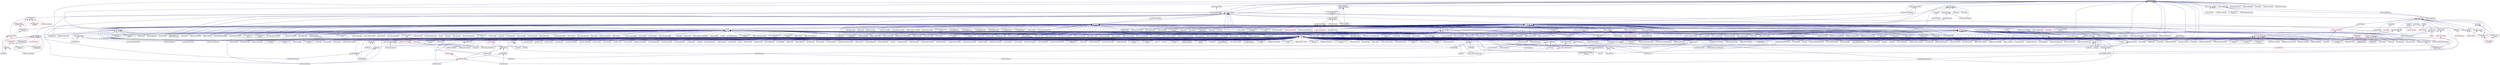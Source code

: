 digraph "plain_action.hpp"
{
  edge [fontname="Helvetica",fontsize="10",labelfontname="Helvetica",labelfontsize="10"];
  node [fontname="Helvetica",fontsize="10",shape=record];
  Node269 [label="plain_action.hpp",height=0.2,width=0.4,color="black", fillcolor="grey75", style="filled", fontcolor="black"];
  Node269 -> Node270 [dir="back",color="midnightblue",fontsize="10",style="solid",fontname="Helvetica"];
  Node270 [label="heartbeat.cpp",height=0.2,width=0.4,color="black", fillcolor="white", style="filled",URL="$d8/d98/heartbeat_8cpp.html"];
  Node269 -> Node271 [dir="back",color="midnightblue",fontsize="10",style="solid",fontname="Helvetica"];
  Node271 [label="1d_wave_equation.cpp",height=0.2,width=0.4,color="black", fillcolor="white", style="filled",URL="$da/dab/1d__wave__equation_8cpp.html"];
  Node269 -> Node272 [dir="back",color="midnightblue",fontsize="10",style="solid",fontname="Helvetica"];
  Node272 [label="interest_calculator.cpp",height=0.2,width=0.4,color="black", fillcolor="white", style="filled",URL="$d2/d86/interest__calculator_8cpp.html"];
  Node269 -> Node273 [dir="back",color="midnightblue",fontsize="10",style="solid",fontname="Helvetica"];
  Node273 [label="non_atomic_rma.cpp",height=0.2,width=0.4,color="black", fillcolor="white", style="filled",URL="$d7/d8b/non__atomic__rma_8cpp.html"];
  Node269 -> Node274 [dir="back",color="midnightblue",fontsize="10",style="solid",fontname="Helvetica"];
  Node274 [label="quicksort.cpp",height=0.2,width=0.4,color="black", fillcolor="white", style="filled",URL="$d3/d1e/quicksort_8cpp.html"];
  Node269 -> Node275 [dir="back",color="midnightblue",fontsize="10",style="solid",fontname="Helvetica"];
  Node275 [label="partition_unordered\l_map_component.hpp",height=0.2,width=0.4,color="black", fillcolor="white", style="filled",URL="$d8/df3/partition__unordered__map__component_8hpp.html"];
  Node275 -> Node276 [dir="back",color="midnightblue",fontsize="10",style="solid",fontname="Helvetica"];
  Node276 [label="unordered_map.hpp",height=0.2,width=0.4,color="black", fillcolor="white", style="filled",URL="$d9/ddf/hpx_2components_2containers_2unordered_2unordered__map_8hpp.html"];
  Node276 -> Node277 [dir="back",color="midnightblue",fontsize="10",style="solid",fontname="Helvetica"];
  Node277 [label="component_storage.hpp",height=0.2,width=0.4,color="black", fillcolor="white", style="filled",URL="$d6/d36/components_2component__storage_2server_2component__storage_8hpp.html"];
  Node277 -> Node278 [dir="back",color="midnightblue",fontsize="10",style="solid",fontname="Helvetica"];
  Node278 [label="component_storage.hpp",height=0.2,width=0.4,color="red", fillcolor="white", style="filled",URL="$d0/dd6/components_2component__storage_2component__storage_8hpp.html"];
  Node277 -> Node283 [dir="back",color="midnightblue",fontsize="10",style="solid",fontname="Helvetica"];
  Node283 [label="migrate_from_storage.hpp",height=0.2,width=0.4,color="black", fillcolor="white", style="filled",URL="$d3/d9f/server_2migrate__from__storage_8hpp.html"];
  Node283 -> Node284 [dir="back",color="midnightblue",fontsize="10",style="solid",fontname="Helvetica"];
  Node284 [label="migrate_from_storage.hpp",height=0.2,width=0.4,color="red", fillcolor="white", style="filled",URL="$db/d0f/migrate__from__storage_8hpp.html"];
  Node277 -> Node285 [dir="back",color="midnightblue",fontsize="10",style="solid",fontname="Helvetica"];
  Node285 [label="migrate_to_storage.hpp",height=0.2,width=0.4,color="red", fillcolor="white", style="filled",URL="$d4/d4c/server_2migrate__to__storage_8hpp.html"];
  Node277 -> Node287 [dir="back",color="midnightblue",fontsize="10",style="solid",fontname="Helvetica"];
  Node287 [label="component_storage_server.cpp",height=0.2,width=0.4,color="black", fillcolor="white", style="filled",URL="$d4/dcb/component__storage__server_8cpp.html"];
  Node276 -> Node288 [dir="back",color="midnightblue",fontsize="10",style="solid",fontname="Helvetica"];
  Node288 [label="unordered_map.hpp",height=0.2,width=0.4,color="black", fillcolor="white", style="filled",URL="$d6/d06/hpx_2include_2unordered__map_8hpp.html"];
  Node288 -> Node289 [dir="back",color="midnightblue",fontsize="10",style="solid",fontname="Helvetica"];
  Node289 [label="unordered_map.cpp",height=0.2,width=0.4,color="black", fillcolor="white", style="filled",URL="$d1/d75/unordered__map_8cpp.html"];
  Node276 -> Node290 [dir="back",color="midnightblue",fontsize="10",style="solid",fontname="Helvetica"];
  Node290 [label="partition_unordered\l_map_component.cpp",height=0.2,width=0.4,color="black", fillcolor="white", style="filled",URL="$d5/d34/partition__unordered__map__component_8cpp.html"];
  Node275 -> Node291 [dir="back",color="midnightblue",fontsize="10",style="solid",fontname="Helvetica"];
  Node291 [label="unordered_map_segmented\l_iterator.hpp",height=0.2,width=0.4,color="black", fillcolor="white", style="filled",URL="$dc/dfd/unordered__map__segmented__iterator_8hpp.html"];
  Node291 -> Node276 [dir="back",color="midnightblue",fontsize="10",style="solid",fontname="Helvetica"];
  Node275 -> Node290 [dir="back",color="midnightblue",fontsize="10",style="solid",fontname="Helvetica"];
  Node269 -> Node292 [dir="back",color="midnightblue",fontsize="10",style="solid",fontname="Helvetica"];
  Node292 [label="actions.hpp",height=0.2,width=0.4,color="black", fillcolor="white", style="filled",URL="$d4/dad/actions_8hpp.html"];
  Node292 -> Node293 [dir="back",color="midnightblue",fontsize="10",style="solid",fontname="Helvetica"];
  Node293 [label="1d_stencil_4_throttle.cpp",height=0.2,width=0.4,color="black", fillcolor="white", style="filled",URL="$d6/de5/1d__stencil__4__throttle_8cpp.html"];
  Node292 -> Node294 [dir="back",color="midnightblue",fontsize="10",style="solid",fontname="Helvetica"];
  Node294 [label="template_accumulator.hpp",height=0.2,width=0.4,color="black", fillcolor="white", style="filled",URL="$d0/d3f/server_2template__accumulator_8hpp.html"];
  Node294 -> Node295 [dir="back",color="midnightblue",fontsize="10",style="solid",fontname="Helvetica"];
  Node295 [label="template_accumulator.hpp",height=0.2,width=0.4,color="black", fillcolor="white", style="filled",URL="$dd/da9/template__accumulator_8hpp.html"];
  Node295 -> Node296 [dir="back",color="midnightblue",fontsize="10",style="solid",fontname="Helvetica"];
  Node296 [label="template_accumulator\l_client.cpp",height=0.2,width=0.4,color="black", fillcolor="white", style="filled",URL="$df/d93/template__accumulator__client_8cpp.html"];
  Node292 -> Node297 [dir="back",color="midnightblue",fontsize="10",style="solid",fontname="Helvetica"];
  Node297 [label="template_function_accumulator\l_client.cpp",height=0.2,width=0.4,color="black", fillcolor="white", style="filled",URL="$d0/dc6/template__function__accumulator__client_8cpp.html"];
  Node292 -> Node298 [dir="back",color="midnightblue",fontsize="10",style="solid",fontname="Helvetica"];
  Node298 [label="allgather_and_gate.hpp",height=0.2,width=0.4,color="black", fillcolor="white", style="filled",URL="$d9/dbb/allgather__and__gate_8hpp.html"];
  Node298 -> Node299 [dir="back",color="midnightblue",fontsize="10",style="solid",fontname="Helvetica"];
  Node299 [label="allgather_module.cpp",height=0.2,width=0.4,color="black", fillcolor="white", style="filled",URL="$df/de4/allgather__module_8cpp.html"];
  Node298 -> Node300 [dir="back",color="midnightblue",fontsize="10",style="solid",fontname="Helvetica"];
  Node300 [label="allgather_and_gate.cpp",height=0.2,width=0.4,color="black", fillcolor="white", style="filled",URL="$d1/d56/allgather__and__gate_8cpp.html"];
  Node298 -> Node301 [dir="back",color="midnightblue",fontsize="10",style="solid",fontname="Helvetica"];
  Node301 [label="ag_client.cpp",height=0.2,width=0.4,color="black", fillcolor="white", style="filled",URL="$d4/d5d/ag__client_8cpp.html"];
  Node292 -> Node302 [dir="back",color="midnightblue",fontsize="10",style="solid",fontname="Helvetica"];
  Node302 [label="apex_balance.cpp",height=0.2,width=0.4,color="black", fillcolor="white", style="filled",URL="$d4/d8e/apex__balance_8cpp.html"];
  Node292 -> Node303 [dir="back",color="midnightblue",fontsize="10",style="solid",fontname="Helvetica"];
  Node303 [label="apex_fibonacci.cpp",height=0.2,width=0.4,color="black", fillcolor="white", style="filled",URL="$de/de1/apex__fibonacci_8cpp.html"];
  Node292 -> Node304 [dir="back",color="midnightblue",fontsize="10",style="solid",fontname="Helvetica"];
  Node304 [label="apex_policy_engine\l_active_thread_count.cpp",height=0.2,width=0.4,color="black", fillcolor="white", style="filled",URL="$d5/d01/apex__policy__engine__active__thread__count_8cpp.html"];
  Node292 -> Node305 [dir="back",color="midnightblue",fontsize="10",style="solid",fontname="Helvetica"];
  Node305 [label="apex_policy_engine\l_events.cpp",height=0.2,width=0.4,color="black", fillcolor="white", style="filled",URL="$df/d0f/apex__policy__engine__events_8cpp.html"];
  Node292 -> Node306 [dir="back",color="midnightblue",fontsize="10",style="solid",fontname="Helvetica"];
  Node306 [label="apex_policy_engine\l_periodic.cpp",height=0.2,width=0.4,color="black", fillcolor="white", style="filled",URL="$d5/d7b/apex__policy__engine__periodic_8cpp.html"];
  Node292 -> Node307 [dir="back",color="midnightblue",fontsize="10",style="solid",fontname="Helvetica"];
  Node307 [label="async_io_action.cpp",height=0.2,width=0.4,color="black", fillcolor="white", style="filled",URL="$d3/df5/async__io__action_8cpp.html"];
  Node292 -> Node308 [dir="back",color="midnightblue",fontsize="10",style="solid",fontname="Helvetica"];
  Node308 [label="cancelable_action.hpp",height=0.2,width=0.4,color="black", fillcolor="white", style="filled",URL="$d5/d4d/server_2cancelable__action_8hpp.html"];
  Node308 -> Node309 [dir="back",color="midnightblue",fontsize="10",style="solid",fontname="Helvetica"];
  Node309 [label="cancelable_action.cpp",height=0.2,width=0.4,color="black", fillcolor="white", style="filled",URL="$d5/d0c/cancelable__action_8cpp.html"];
  Node308 -> Node310 [dir="back",color="midnightblue",fontsize="10",style="solid",fontname="Helvetica"];
  Node310 [label="cancelable_action.hpp",height=0.2,width=0.4,color="black", fillcolor="white", style="filled",URL="$d0/da3/stubs_2cancelable__action_8hpp.html"];
  Node310 -> Node311 [dir="back",color="midnightblue",fontsize="10",style="solid",fontname="Helvetica"];
  Node311 [label="cancelable_action.hpp",height=0.2,width=0.4,color="black", fillcolor="white", style="filled",URL="$d6/d28/cancelable__action_8hpp.html"];
  Node311 -> Node312 [dir="back",color="midnightblue",fontsize="10",style="solid",fontname="Helvetica"];
  Node312 [label="cancelable_action_client.cpp",height=0.2,width=0.4,color="black", fillcolor="white", style="filled",URL="$d1/db8/cancelable__action__client_8cpp.html"];
  Node292 -> Node313 [dir="back",color="midnightblue",fontsize="10",style="solid",fontname="Helvetica"];
  Node313 [label="hello_world_component.hpp",height=0.2,width=0.4,color="black", fillcolor="white", style="filled",URL="$df/df0/hello__world__component_8hpp.html"];
  Node313 -> Node314 [dir="back",color="midnightblue",fontsize="10",style="solid",fontname="Helvetica"];
  Node314 [label="hello_world_client.cpp",height=0.2,width=0.4,color="black", fillcolor="white", style="filled",URL="$d5/da6/hello__world__client_8cpp.html"];
  Node313 -> Node315 [dir="back",color="midnightblue",fontsize="10",style="solid",fontname="Helvetica"];
  Node315 [label="hello_world_component.cpp",height=0.2,width=0.4,color="black", fillcolor="white", style="filled",URL="$d8/daa/hello__world__component_8cpp.html"];
  Node292 -> Node316 [dir="back",color="midnightblue",fontsize="10",style="solid",fontname="Helvetica"];
  Node316 [label="interpolate1d_client.cpp",height=0.2,width=0.4,color="black", fillcolor="white", style="filled",URL="$d4/da6/interpolate1d__client_8cpp.html"];
  Node292 -> Node317 [dir="back",color="midnightblue",fontsize="10",style="solid",fontname="Helvetica"];
  Node317 [label="component_ctors.cpp",height=0.2,width=0.4,color="black", fillcolor="white", style="filled",URL="$d3/d2a/component__ctors_8cpp.html"];
  Node292 -> Node318 [dir="back",color="midnightblue",fontsize="10",style="solid",fontname="Helvetica"];
  Node318 [label="component_in_executable.cpp",height=0.2,width=0.4,color="black", fillcolor="white", style="filled",URL="$d8/d4b/component__in__executable_8cpp.html"];
  Node292 -> Node319 [dir="back",color="midnightblue",fontsize="10",style="solid",fontname="Helvetica"];
  Node319 [label="component_inheritance.cpp",height=0.2,width=0.4,color="black", fillcolor="white", style="filled",URL="$d8/d55/component__inheritance_8cpp.html"];
  Node292 -> Node320 [dir="back",color="midnightblue",fontsize="10",style="solid",fontname="Helvetica"];
  Node320 [label="component_with_executor.cpp",height=0.2,width=0.4,color="black", fillcolor="white", style="filled",URL="$d4/d20/component__with__executor_8cpp.html"];
  Node292 -> Node321 [dir="back",color="midnightblue",fontsize="10",style="solid",fontname="Helvetica"];
  Node321 [label="factorial.cpp",height=0.2,width=0.4,color="black", fillcolor="white", style="filled",URL="$d9/d00/factorial_8cpp.html"];
  Node292 -> Node322 [dir="back",color="midnightblue",fontsize="10",style="solid",fontname="Helvetica"];
  Node322 [label="fibonacci.cpp",height=0.2,width=0.4,color="black", fillcolor="white", style="filled",URL="$d9/d89/fibonacci_8cpp.html"];
  Node292 -> Node323 [dir="back",color="midnightblue",fontsize="10",style="solid",fontname="Helvetica"];
  Node323 [label="fibonacci_await.cpp",height=0.2,width=0.4,color="black", fillcolor="white", style="filled",URL="$dc/d1c/fibonacci__await_8cpp.html"];
  Node292 -> Node324 [dir="back",color="midnightblue",fontsize="10",style="solid",fontname="Helvetica"];
  Node324 [label="fibonacci_dataflow.cpp",height=0.2,width=0.4,color="black", fillcolor="white", style="filled",URL="$df/d3d/fibonacci__dataflow_8cpp.html"];
  Node292 -> Node325 [dir="back",color="midnightblue",fontsize="10",style="solid",fontname="Helvetica"];
  Node325 [label="fibonacci_futures.cpp",height=0.2,width=0.4,color="black", fillcolor="white", style="filled",URL="$d6/de3/fibonacci__futures_8cpp.html"];
  Node292 -> Node326 [dir="back",color="midnightblue",fontsize="10",style="solid",fontname="Helvetica"];
  Node326 [label="fibonacci_futures_distributed.cpp",height=0.2,width=0.4,color="black", fillcolor="white", style="filled",URL="$d1/dc9/fibonacci__futures__distributed_8cpp.html"];
  Node292 -> Node327 [dir="back",color="midnightblue",fontsize="10",style="solid",fontname="Helvetica"];
  Node327 [label="fibonacci_one.cpp",height=0.2,width=0.4,color="black", fillcolor="white", style="filled",URL="$d8/d78/fibonacci__one_8cpp.html"];
  Node292 -> Node328 [dir="back",color="midnightblue",fontsize="10",style="solid",fontname="Helvetica"];
  Node328 [label="fractals.cpp",height=0.2,width=0.4,color="black", fillcolor="white", style="filled",URL="$d8/d58/fractals_8cpp.html"];
  Node292 -> Node329 [dir="back",color="midnightblue",fontsize="10",style="solid",fontname="Helvetica"];
  Node329 [label="fractals_executor.cpp",height=0.2,width=0.4,color="black", fillcolor="white", style="filled",URL="$d9/da9/fractals__executor_8cpp.html"];
  Node292 -> Node330 [dir="back",color="midnightblue",fontsize="10",style="solid",fontname="Helvetica"];
  Node330 [label="fractals_struct.cpp",height=0.2,width=0.4,color="black", fillcolor="white", style="filled",URL="$d8/d2f/fractals__struct_8cpp.html"];
  Node292 -> Node331 [dir="back",color="midnightblue",fontsize="10",style="solid",fontname="Helvetica"];
  Node331 [label="hello_world.cpp",height=0.2,width=0.4,color="black", fillcolor="white", style="filled",URL="$d0/d67/hello__world_8cpp.html"];
  Node292 -> Node332 [dir="back",color="midnightblue",fontsize="10",style="solid",fontname="Helvetica"];
  Node332 [label="pingpong.cpp",height=0.2,width=0.4,color="black", fillcolor="white", style="filled",URL="$dd/d4d/pingpong_8cpp.html"];
  Node292 -> Node333 [dir="back",color="midnightblue",fontsize="10",style="solid",fontname="Helvetica"];
  Node333 [label="print_to_console.cpp",height=0.2,width=0.4,color="black", fillcolor="white", style="filled",URL="$d7/de6/print__to__console_8cpp.html"];
  Node292 -> Node334 [dir="back",color="midnightblue",fontsize="10",style="solid",fontname="Helvetica"];
  Node334 [label="sierpinski.cpp",height=0.2,width=0.4,color="black", fillcolor="white", style="filled",URL="$d3/d7e/sierpinski_8cpp.html"];
  Node292 -> Node335 [dir="back",color="midnightblue",fontsize="10",style="solid",fontname="Helvetica"];
  Node335 [label="sheneos_compare.cpp",height=0.2,width=0.4,color="black", fillcolor="white", style="filled",URL="$dc/d11/sheneos__compare_8cpp.html"];
  Node292 -> Node336 [dir="back",color="midnightblue",fontsize="10",style="solid",fontname="Helvetica"];
  Node336 [label="spell_check_file.cpp",height=0.2,width=0.4,color="black", fillcolor="white", style="filled",URL="$df/df7/spell__check__file_8cpp.html"];
  Node292 -> Node337 [dir="back",color="midnightblue",fontsize="10",style="solid",fontname="Helvetica"];
  Node337 [label="spell_check_simple.cpp",height=0.2,width=0.4,color="black", fillcolor="white", style="filled",URL="$dd/d54/spell__check__simple_8cpp.html"];
  Node292 -> Node338 [dir="back",color="midnightblue",fontsize="10",style="solid",fontname="Helvetica"];
  Node338 [label="simple_central_tuplespace\l_client.cpp",height=0.2,width=0.4,color="black", fillcolor="white", style="filled",URL="$d1/d7b/simple__central__tuplespace__client_8cpp.html"];
  Node292 -> Node339 [dir="back",color="midnightblue",fontsize="10",style="solid",fontname="Helvetica"];
  Node339 [label="lcos.hpp",height=0.2,width=0.4,color="black", fillcolor="white", style="filled",URL="$d5/deb/lcos_8hpp.html"];
  Node339 -> Node300 [dir="back",color="midnightblue",fontsize="10",style="solid",fontname="Helvetica"];
  Node339 -> Node302 [dir="back",color="midnightblue",fontsize="10",style="solid",fontname="Helvetica"];
  Node339 -> Node304 [dir="back",color="midnightblue",fontsize="10",style="solid",fontname="Helvetica"];
  Node339 -> Node305 [dir="back",color="midnightblue",fontsize="10",style="solid",fontname="Helvetica"];
  Node339 -> Node306 [dir="back",color="midnightblue",fontsize="10",style="solid",fontname="Helvetica"];
  Node339 -> Node270 [dir="back",color="midnightblue",fontsize="10",style="solid",fontname="Helvetica"];
  Node339 -> Node313 [dir="back",color="midnightblue",fontsize="10",style="solid",fontname="Helvetica"];
  Node339 -> Node340 [dir="back",color="midnightblue",fontsize="10",style="solid",fontname="Helvetica"];
  Node340 [label="row.hpp",height=0.2,width=0.4,color="black", fillcolor="white", style="filled",URL="$dc/d69/row_8hpp.html"];
  Node340 -> Node341 [dir="back",color="midnightblue",fontsize="10",style="solid",fontname="Helvetica"];
  Node341 [label="grid.hpp",height=0.2,width=0.4,color="red", fillcolor="white", style="filled",URL="$dc/d8a/grid_8hpp.html"];
  Node341 -> Node342 [dir="back",color="midnightblue",fontsize="10",style="solid",fontname="Helvetica"];
  Node342 [label="jacobi.cpp",height=0.2,width=0.4,color="black", fillcolor="white", style="filled",URL="$d2/d27/jacobi_8cpp.html"];
  Node341 -> Node343 [dir="back",color="midnightblue",fontsize="10",style="solid",fontname="Helvetica"];
  Node343 [label="solver.hpp",height=0.2,width=0.4,color="red", fillcolor="white", style="filled",URL="$db/d9a/server_2solver_8hpp.html"];
  Node343 -> Node345 [dir="back",color="midnightblue",fontsize="10",style="solid",fontname="Helvetica"];
  Node345 [label="solver.cpp",height=0.2,width=0.4,color="black", fillcolor="white", style="filled",URL="$d6/d94/solver_8cpp.html"];
  Node341 -> Node346 [dir="back",color="midnightblue",fontsize="10",style="solid",fontname="Helvetica"];
  Node346 [label="grid.cpp",height=0.2,width=0.4,color="black", fillcolor="white", style="filled",URL="$d6/d1b/jacobi__component_2grid_8cpp.html"];
  Node340 -> Node347 [dir="back",color="midnightblue",fontsize="10",style="solid",fontname="Helvetica"];
  Node347 [label="stencil_iterator.hpp",height=0.2,width=0.4,color="black", fillcolor="white", style="filled",URL="$dc/d5c/server_2stencil__iterator_8hpp.html"];
  Node347 -> Node343 [dir="back",color="midnightblue",fontsize="10",style="solid",fontname="Helvetica"];
  Node347 -> Node348 [dir="back",color="midnightblue",fontsize="10",style="solid",fontname="Helvetica"];
  Node348 [label="stencil_iterator.cpp",height=0.2,width=0.4,color="black", fillcolor="white", style="filled",URL="$d6/de1/server_2stencil__iterator_8cpp.html"];
  Node347 -> Node349 [dir="back",color="midnightblue",fontsize="10",style="solid",fontname="Helvetica"];
  Node349 [label="stencil_iterator.cpp",height=0.2,width=0.4,color="black", fillcolor="white", style="filled",URL="$d7/d71/stencil__iterator_8cpp.html"];
  Node340 -> Node346 [dir="back",color="midnightblue",fontsize="10",style="solid",fontname="Helvetica"];
  Node339 -> Node350 [dir="back",color="midnightblue",fontsize="10",style="solid",fontname="Helvetica"];
  Node350 [label="stencil_iterator.hpp",height=0.2,width=0.4,color="black", fillcolor="white", style="filled",URL="$d4/dc8/stencil__iterator_8hpp.html"];
  Node350 -> Node343 [dir="back",color="midnightblue",fontsize="10",style="solid",fontname="Helvetica"];
  Node350 -> Node347 [dir="back",color="midnightblue",fontsize="10",style="solid",fontname="Helvetica"];
  Node350 -> Node349 [dir="back",color="midnightblue",fontsize="10",style="solid",fontname="Helvetica"];
  Node339 -> Node347 [dir="back",color="midnightblue",fontsize="10",style="solid",fontname="Helvetica"];
  Node339 -> Node351 [dir="back",color="midnightblue",fontsize="10",style="solid",fontname="Helvetica"];
  Node351 [label="jacobi_hpx.cpp",height=0.2,width=0.4,color="black", fillcolor="white", style="filled",URL="$d8/d72/jacobi__hpx_8cpp.html"];
  Node339 -> Node352 [dir="back",color="midnightblue",fontsize="10",style="solid",fontname="Helvetica"];
  Node352 [label="jacobi_nonuniform_hpx.cpp",height=0.2,width=0.4,color="black", fillcolor="white", style="filled",URL="$de/d56/jacobi__nonuniform__hpx_8cpp.html"];
  Node339 -> Node353 [dir="back",color="midnightblue",fontsize="10",style="solid",fontname="Helvetica"];
  Node353 [label="enumerate_threads.cpp",height=0.2,width=0.4,color="black", fillcolor="white", style="filled",URL="$d3/dd4/enumerate__threads_8cpp.html"];
  Node339 -> Node323 [dir="back",color="midnightblue",fontsize="10",style="solid",fontname="Helvetica"];
  Node339 -> Node324 [dir="back",color="midnightblue",fontsize="10",style="solid",fontname="Helvetica"];
  Node339 -> Node325 [dir="back",color="midnightblue",fontsize="10",style="solid",fontname="Helvetica"];
  Node339 -> Node326 [dir="back",color="midnightblue",fontsize="10",style="solid",fontname="Helvetica"];
  Node339 -> Node328 [dir="back",color="midnightblue",fontsize="10",style="solid",fontname="Helvetica"];
  Node339 -> Node329 [dir="back",color="midnightblue",fontsize="10",style="solid",fontname="Helvetica"];
  Node339 -> Node330 [dir="back",color="midnightblue",fontsize="10",style="solid",fontname="Helvetica"];
  Node339 -> Node331 [dir="back",color="midnightblue",fontsize="10",style="solid",fontname="Helvetica"];
  Node339 -> Node354 [dir="back",color="midnightblue",fontsize="10",style="solid",fontname="Helvetica"];
  Node354 [label="latch_local.cpp",height=0.2,width=0.4,color="black", fillcolor="white", style="filled",URL="$dd/dd3/latch__local_8cpp.html"];
  Node339 -> Node355 [dir="back",color="midnightblue",fontsize="10",style="solid",fontname="Helvetica"];
  Node355 [label="latch_remote.cpp",height=0.2,width=0.4,color="black", fillcolor="white", style="filled",URL="$df/d59/latch__remote_8cpp.html"];
  Node339 -> Node356 [dir="back",color="midnightblue",fontsize="10",style="solid",fontname="Helvetica"];
  Node356 [label="local_channel.cpp",height=0.2,width=0.4,color="black", fillcolor="white", style="filled",URL="$d0/d3e/local__channel_8cpp.html"];
  Node339 -> Node332 [dir="back",color="midnightblue",fontsize="10",style="solid",fontname="Helvetica"];
  Node339 -> Node357 [dir="back",color="midnightblue",fontsize="10",style="solid",fontname="Helvetica"];
  Node357 [label="shared_mutex.cpp",height=0.2,width=0.4,color="black", fillcolor="white", style="filled",URL="$da/d0b/shared__mutex_8cpp.html"];
  Node339 -> Node358 [dir="back",color="midnightblue",fontsize="10",style="solid",fontname="Helvetica"];
  Node358 [label="wait_composition.cpp",height=0.2,width=0.4,color="black", fillcolor="white", style="filled",URL="$d6/d13/wait__composition_8cpp.html"];
  Node339 -> Node335 [dir="back",color="midnightblue",fontsize="10",style="solid",fontname="Helvetica"];
  Node339 -> Node336 [dir="back",color="midnightblue",fontsize="10",style="solid",fontname="Helvetica"];
  Node339 -> Node337 [dir="back",color="midnightblue",fontsize="10",style="solid",fontname="Helvetica"];
  Node339 -> Node338 [dir="back",color="midnightblue",fontsize="10",style="solid",fontname="Helvetica"];
  Node339 -> Node359 [dir="back",color="midnightblue",fontsize="10",style="solid",fontname="Helvetica"];
  Node359 [label="hpx.hpp",height=0.2,width=0.4,color="red", fillcolor="white", style="filled",URL="$d0/daa/hpx_8hpp.html"];
  Node359 -> Node360 [dir="back",color="midnightblue",fontsize="10",style="solid",fontname="Helvetica"];
  Node360 [label="1d_stencil_1.cpp",height=0.2,width=0.4,color="black", fillcolor="white", style="filled",URL="$d2/db1/1d__stencil__1_8cpp.html"];
  Node359 -> Node361 [dir="back",color="midnightblue",fontsize="10",style="solid",fontname="Helvetica"];
  Node361 [label="1d_stencil_2.cpp",height=0.2,width=0.4,color="black", fillcolor="white", style="filled",URL="$d3/dd1/1d__stencil__2_8cpp.html"];
  Node359 -> Node362 [dir="back",color="midnightblue",fontsize="10",style="solid",fontname="Helvetica"];
  Node362 [label="1d_stencil_3.cpp",height=0.2,width=0.4,color="black", fillcolor="white", style="filled",URL="$db/d19/1d__stencil__3_8cpp.html"];
  Node359 -> Node363 [dir="back",color="midnightblue",fontsize="10",style="solid",fontname="Helvetica"];
  Node363 [label="1d_stencil_4.cpp",height=0.2,width=0.4,color="black", fillcolor="white", style="filled",URL="$d1/d7d/1d__stencil__4_8cpp.html"];
  Node359 -> Node364 [dir="back",color="midnightblue",fontsize="10",style="solid",fontname="Helvetica"];
  Node364 [label="1d_stencil_4_parallel.cpp",height=0.2,width=0.4,color="black", fillcolor="white", style="filled",URL="$d6/d05/1d__stencil__4__parallel_8cpp.html"];
  Node359 -> Node365 [dir="back",color="midnightblue",fontsize="10",style="solid",fontname="Helvetica"];
  Node365 [label="1d_stencil_4_repart.cpp",height=0.2,width=0.4,color="black", fillcolor="white", style="filled",URL="$d0/d6b/1d__stencil__4__repart_8cpp.html"];
  Node359 -> Node293 [dir="back",color="midnightblue",fontsize="10",style="solid",fontname="Helvetica"];
  Node359 -> Node366 [dir="back",color="midnightblue",fontsize="10",style="solid",fontname="Helvetica"];
  Node366 [label="1d_stencil_5.cpp",height=0.2,width=0.4,color="black", fillcolor="white", style="filled",URL="$d7/d2a/1d__stencil__5_8cpp.html"];
  Node359 -> Node367 [dir="back",color="midnightblue",fontsize="10",style="solid",fontname="Helvetica"];
  Node367 [label="1d_stencil_6.cpp",height=0.2,width=0.4,color="black", fillcolor="white", style="filled",URL="$db/de7/1d__stencil__6_8cpp.html"];
  Node359 -> Node368 [dir="back",color="midnightblue",fontsize="10",style="solid",fontname="Helvetica"];
  Node368 [label="1d_stencil_7.cpp",height=0.2,width=0.4,color="black", fillcolor="white", style="filled",URL="$d4/d5a/1d__stencil__7_8cpp.html"];
  Node359 -> Node369 [dir="back",color="midnightblue",fontsize="10",style="solid",fontname="Helvetica"];
  Node369 [label="1d_stencil_8.cpp",height=0.2,width=0.4,color="black", fillcolor="white", style="filled",URL="$df/de0/1d__stencil__8_8cpp.html"];
  Node359 -> Node370 [dir="back",color="midnightblue",fontsize="10",style="solid",fontname="Helvetica"];
  Node370 [label="accumulator.cpp",height=0.2,width=0.4,color="black", fillcolor="white", style="filled",URL="$d1/d81/accumulator_8cpp.html"];
  Node359 -> Node371 [dir="back",color="midnightblue",fontsize="10",style="solid",fontname="Helvetica"];
  Node371 [label="accumulator.hpp",height=0.2,width=0.4,color="black", fillcolor="white", style="filled",URL="$d4/d9d/server_2accumulator_8hpp.html"];
  Node371 -> Node370 [dir="back",color="midnightblue",fontsize="10",style="solid",fontname="Helvetica"];
  Node371 -> Node372 [dir="back",color="midnightblue",fontsize="10",style="solid",fontname="Helvetica"];
  Node372 [label="accumulator.hpp",height=0.2,width=0.4,color="red", fillcolor="white", style="filled",URL="$d8/d5e/accumulator_8hpp.html"];
  Node359 -> Node374 [dir="back",color="midnightblue",fontsize="10",style="solid",fontname="Helvetica"];
  Node374 [label="template_function_accumulator.hpp",height=0.2,width=0.4,color="black", fillcolor="white", style="filled",URL="$d7/da6/server_2template__function__accumulator_8hpp.html"];
  Node374 -> Node375 [dir="back",color="midnightblue",fontsize="10",style="solid",fontname="Helvetica"];
  Node375 [label="template_function_accumulator.cpp",height=0.2,width=0.4,color="black", fillcolor="white", style="filled",URL="$d5/d02/template__function__accumulator_8cpp.html"];
  Node374 -> Node376 [dir="back",color="midnightblue",fontsize="10",style="solid",fontname="Helvetica"];
  Node376 [label="template_function_accumulator.hpp",height=0.2,width=0.4,color="black", fillcolor="white", style="filled",URL="$d3/de9/template__function__accumulator_8hpp.html"];
  Node376 -> Node297 [dir="back",color="midnightblue",fontsize="10",style="solid",fontname="Helvetica"];
  Node359 -> Node377 [dir="back",color="midnightblue",fontsize="10",style="solid",fontname="Helvetica"];
  Node377 [label="template_accumulator.cpp",height=0.2,width=0.4,color="black", fillcolor="white", style="filled",URL="$d0/d4a/template__accumulator_8cpp.html"];
  Node359 -> Node375 [dir="back",color="midnightblue",fontsize="10",style="solid",fontname="Helvetica"];
  Node359 -> Node376 [dir="back",color="midnightblue",fontsize="10",style="solid",fontname="Helvetica"];
  Node359 -> Node299 [dir="back",color="midnightblue",fontsize="10",style="solid",fontname="Helvetica"];
  Node359 -> Node378 [dir="back",color="midnightblue",fontsize="10",style="solid",fontname="Helvetica"];
  Node378 [label="allgather.cpp",height=0.2,width=0.4,color="black", fillcolor="white", style="filled",URL="$d7/d06/allgather_8cpp.html"];
  Node359 -> Node300 [dir="back",color="midnightblue",fontsize="10",style="solid",fontname="Helvetica"];
  Node359 -> Node301 [dir="back",color="midnightblue",fontsize="10",style="solid",fontname="Helvetica"];
  Node359 -> Node379 [dir="back",color="midnightblue",fontsize="10",style="solid",fontname="Helvetica"];
  Node379 [label="hpx_thread_phase.cpp",height=0.2,width=0.4,color="black", fillcolor="white", style="filled",URL="$d5/dca/hpx__thread__phase_8cpp.html"];
  Node359 -> Node380 [dir="back",color="midnightblue",fontsize="10",style="solid",fontname="Helvetica"];
  Node380 [label="os_thread_num.cpp",height=0.2,width=0.4,color="black", fillcolor="white", style="filled",URL="$d2/dfb/os__thread__num_8cpp.html"];
  Node359 -> Node309 [dir="back",color="midnightblue",fontsize="10",style="solid",fontname="Helvetica"];
  Node359 -> Node308 [dir="back",color="midnightblue",fontsize="10",style="solid",fontname="Helvetica"];
  Node359 -> Node310 [dir="back",color="midnightblue",fontsize="10",style="solid",fontname="Helvetica"];
  Node359 -> Node312 [dir="back",color="midnightblue",fontsize="10",style="solid",fontname="Helvetica"];
  Node359 -> Node381 [dir="back",color="midnightblue",fontsize="10",style="solid",fontname="Helvetica"];
  Node381 [label="cublas_matmul.cpp",height=0.2,width=0.4,color="black", fillcolor="white", style="filled",URL="$dd/d84/cublas__matmul_8cpp.html"];
  Node359 -> Node382 [dir="back",color="midnightblue",fontsize="10",style="solid",fontname="Helvetica"];
  Node382 [label="win_perf_counters.cpp",height=0.2,width=0.4,color="black", fillcolor="white", style="filled",URL="$d8/d11/win__perf__counters_8cpp.html"];
  Node359 -> Node383 [dir="back",color="midnightblue",fontsize="10",style="solid",fontname="Helvetica"];
  Node383 [label="win_perf_counters.hpp",height=0.2,width=0.4,color="black", fillcolor="white", style="filled",URL="$d5/da7/win__perf__counters_8hpp.html"];
  Node359 -> Node313 [dir="back",color="midnightblue",fontsize="10",style="solid",fontname="Helvetica"];
  Node359 -> Node384 [dir="back",color="midnightblue",fontsize="10",style="solid",fontname="Helvetica"];
  Node384 [label="interpolate1d.cpp",height=0.2,width=0.4,color="black", fillcolor="white", style="filled",URL="$d0/d05/interpolate1d_8cpp.html"];
  Node359 -> Node385 [dir="back",color="midnightblue",fontsize="10",style="solid",fontname="Helvetica"];
  Node385 [label="partition.hpp",height=0.2,width=0.4,color="black", fillcolor="white", style="filled",URL="$d0/d7a/examples_2interpolate1d_2interpolate1d_2partition_8hpp.html"];
  Node385 -> Node384 [dir="back",color="midnightblue",fontsize="10",style="solid",fontname="Helvetica"];
  Node385 -> Node386 [dir="back",color="midnightblue",fontsize="10",style="solid",fontname="Helvetica"];
  Node386 [label="interpolate1d.hpp",height=0.2,width=0.4,color="black", fillcolor="white", style="filled",URL="$d4/dc7/interpolate1d_8hpp.html"];
  Node386 -> Node384 [dir="back",color="midnightblue",fontsize="10",style="solid",fontname="Helvetica"];
  Node386 -> Node316 [dir="back",color="midnightblue",fontsize="10",style="solid",fontname="Helvetica"];
  Node359 -> Node387 [dir="back",color="midnightblue",fontsize="10",style="solid",fontname="Helvetica"];
  Node387 [label="partition.hpp",height=0.2,width=0.4,color="black", fillcolor="white", style="filled",URL="$d0/dff/examples_2interpolate1d_2interpolate1d_2server_2partition_8hpp.html"];
  Node387 -> Node385 [dir="back",color="midnightblue",fontsize="10",style="solid",fontname="Helvetica"];
  Node387 -> Node388 [dir="back",color="midnightblue",fontsize="10",style="solid",fontname="Helvetica"];
  Node388 [label="partition.cpp",height=0.2,width=0.4,color="black", fillcolor="white", style="filled",URL="$d0/d4f/examples_2interpolate1d_2interpolate1d_2server_2partition_8cpp.html"];
  Node359 -> Node386 [dir="back",color="midnightblue",fontsize="10",style="solid",fontname="Helvetica"];
  Node359 -> Node389 [dir="back",color="midnightblue",fontsize="10",style="solid",fontname="Helvetica"];
  Node389 [label="read_values.cpp",height=0.2,width=0.4,color="black", fillcolor="white", style="filled",URL="$d0/d8c/interpolate1d_2interpolate1d_2read__values_8cpp.html"];
  Node359 -> Node388 [dir="back",color="midnightblue",fontsize="10",style="solid",fontname="Helvetica"];
  Node359 -> Node342 [dir="back",color="midnightblue",fontsize="10",style="solid",fontname="Helvetica"];
  Node359 -> Node346 [dir="back",color="midnightblue",fontsize="10",style="solid",fontname="Helvetica"];
  Node359 -> Node390 [dir="back",color="midnightblue",fontsize="10",style="solid",fontname="Helvetica"];
  Node390 [label="row.cpp",height=0.2,width=0.4,color="black", fillcolor="white", style="filled",URL="$d3/d86/server_2row_8cpp.html"];
  Node359 -> Node345 [dir="back",color="midnightblue",fontsize="10",style="solid",fontname="Helvetica"];
  Node359 -> Node348 [dir="back",color="midnightblue",fontsize="10",style="solid",fontname="Helvetica"];
  Node359 -> Node349 [dir="back",color="midnightblue",fontsize="10",style="solid",fontname="Helvetica"];
  Node359 -> Node391 [dir="back",color="midnightblue",fontsize="10",style="solid",fontname="Helvetica"];
  Node391 [label="jacobi.cpp",height=0.2,width=0.4,color="black", fillcolor="white", style="filled",URL="$d3/d44/smp_2jacobi_8cpp.html"];
  Node359 -> Node351 [dir="back",color="midnightblue",fontsize="10",style="solid",fontname="Helvetica"];
  Node359 -> Node392 [dir="back",color="midnightblue",fontsize="10",style="solid",fontname="Helvetica"];
  Node392 [label="jacobi_nonuniform.cpp",height=0.2,width=0.4,color="black", fillcolor="white", style="filled",URL="$dd/ddc/jacobi__nonuniform_8cpp.html"];
  Node359 -> Node352 [dir="back",color="midnightblue",fontsize="10",style="solid",fontname="Helvetica"];
  Node359 -> Node393 [dir="back",color="midnightblue",fontsize="10",style="solid",fontname="Helvetica"];
  Node393 [label="nqueen.cpp",height=0.2,width=0.4,color="black", fillcolor="white", style="filled",URL="$db/dca/nqueen_8cpp.html"];
  Node359 -> Node394 [dir="back",color="midnightblue",fontsize="10",style="solid",fontname="Helvetica"];
  Node394 [label="nqueen.hpp",height=0.2,width=0.4,color="red", fillcolor="white", style="filled",URL="$de/d58/server_2nqueen_8hpp.html"];
  Node394 -> Node393 [dir="back",color="midnightblue",fontsize="10",style="solid",fontname="Helvetica"];
  Node359 -> Node397 [dir="back",color="midnightblue",fontsize="10",style="solid",fontname="Helvetica"];
  Node397 [label="nqueen_client.cpp",height=0.2,width=0.4,color="black", fillcolor="white", style="filled",URL="$d3/d5e/nqueen__client_8cpp.html"];
  Node359 -> Node398 [dir="back",color="midnightblue",fontsize="10",style="solid",fontname="Helvetica"];
  Node398 [label="sine.cpp",height=0.2,width=0.4,color="black", fillcolor="white", style="filled",URL="$d3/d0d/server_2sine_8cpp.html"];
  Node359 -> Node399 [dir="back",color="midnightblue",fontsize="10",style="solid",fontname="Helvetica"];
  Node399 [label="sine.hpp",height=0.2,width=0.4,color="black", fillcolor="white", style="filled",URL="$d8/dac/sine_8hpp.html"];
  Node399 -> Node398 [dir="back",color="midnightblue",fontsize="10",style="solid",fontname="Helvetica"];
  Node399 -> Node400 [dir="back",color="midnightblue",fontsize="10",style="solid",fontname="Helvetica"];
  Node400 [label="sine.cpp",height=0.2,width=0.4,color="black", fillcolor="white", style="filled",URL="$d5/dd8/sine_8cpp.html"];
  Node359 -> Node400 [dir="back",color="midnightblue",fontsize="10",style="solid",fontname="Helvetica"];
  Node359 -> Node401 [dir="back",color="midnightblue",fontsize="10",style="solid",fontname="Helvetica"];
  Node401 [label="sine_client.cpp",height=0.2,width=0.4,color="black", fillcolor="white", style="filled",URL="$db/d62/sine__client_8cpp.html"];
  Node359 -> Node402 [dir="back",color="midnightblue",fontsize="10",style="solid",fontname="Helvetica"];
  Node402 [label="qt.cpp",height=0.2,width=0.4,color="black", fillcolor="white", style="filled",URL="$df/d90/qt_8cpp.html"];
  Node359 -> Node403 [dir="back",color="midnightblue",fontsize="10",style="solid",fontname="Helvetica"];
  Node403 [label="queue_client.cpp",height=0.2,width=0.4,color="black", fillcolor="white", style="filled",URL="$d7/d96/queue__client_8cpp.html"];
  Node359 -> Node404 [dir="back",color="midnightblue",fontsize="10",style="solid",fontname="Helvetica"];
  Node404 [label="customize_async.cpp",height=0.2,width=0.4,color="black", fillcolor="white", style="filled",URL="$d0/d82/customize__async_8cpp.html"];
  Node359 -> Node405 [dir="back",color="midnightblue",fontsize="10",style="solid",fontname="Helvetica"];
  Node405 [label="data_actions.cpp",height=0.2,width=0.4,color="black", fillcolor="white", style="filled",URL="$dc/d68/data__actions_8cpp.html"];
  Node359 -> Node406 [dir="back",color="midnightblue",fontsize="10",style="solid",fontname="Helvetica"];
  Node406 [label="error_handling.cpp",height=0.2,width=0.4,color="black", fillcolor="white", style="filled",URL="$d9/d96/error__handling_8cpp.html"];
  Node359 -> Node407 [dir="back",color="midnightblue",fontsize="10",style="solid",fontname="Helvetica"];
  Node407 [label="event_synchronization.cpp",height=0.2,width=0.4,color="black", fillcolor="white", style="filled",URL="$d0/d35/event__synchronization_8cpp.html"];
  Node359 -> Node321 [dir="back",color="midnightblue",fontsize="10",style="solid",fontname="Helvetica"];
  Node359 -> Node408 [dir="back",color="midnightblue",fontsize="10",style="solid",fontname="Helvetica"];
  Node408 [label="file_serialization.cpp",height=0.2,width=0.4,color="black", fillcolor="white", style="filled",URL="$de/d58/file__serialization_8cpp.html"];
  Node359 -> Node409 [dir="back",color="midnightblue",fontsize="10",style="solid",fontname="Helvetica"];
  Node409 [label="init_globally.cpp",height=0.2,width=0.4,color="black", fillcolor="white", style="filled",URL="$d6/dad/init__globally_8cpp.html"];
  Node359 -> Node272 [dir="back",color="midnightblue",fontsize="10",style="solid",fontname="Helvetica"];
  Node359 -> Node273 [dir="back",color="midnightblue",fontsize="10",style="solid",fontname="Helvetica"];
  Node359 -> Node410 [dir="back",color="midnightblue",fontsize="10",style="solid",fontname="Helvetica"];
  Node410 [label="partitioned_vector\l_spmd_foreach.cpp",height=0.2,width=0.4,color="black", fillcolor="white", style="filled",URL="$db/d7c/partitioned__vector__spmd__foreach_8cpp.html"];
  Node359 -> Node411 [dir="back",color="midnightblue",fontsize="10",style="solid",fontname="Helvetica"];
  Node411 [label="pipeline1.cpp",height=0.2,width=0.4,color="black", fillcolor="white", style="filled",URL="$d5/d77/pipeline1_8cpp.html"];
  Node359 -> Node274 [dir="back",color="midnightblue",fontsize="10",style="solid",fontname="Helvetica"];
  Node359 -> Node412 [dir="back",color="midnightblue",fontsize="10",style="solid",fontname="Helvetica"];
  Node412 [label="receive_buffer.cpp",height=0.2,width=0.4,color="black", fillcolor="white", style="filled",URL="$d7/d10/receive__buffer_8cpp.html"];
  Node359 -> Node413 [dir="back",color="midnightblue",fontsize="10",style="solid",fontname="Helvetica"];
  Node413 [label="safe_object.cpp",height=0.2,width=0.4,color="black", fillcolor="white", style="filled",URL="$dd/d52/safe__object_8cpp.html"];
  Node359 -> Node414 [dir="back",color="midnightblue",fontsize="10",style="solid",fontname="Helvetica"];
  Node414 [label="sort_by_key_demo.cpp",height=0.2,width=0.4,color="black", fillcolor="white", style="filled",URL="$da/d20/sort__by__key__demo_8cpp.html"];
  Node359 -> Node415 [dir="back",color="midnightblue",fontsize="10",style="solid",fontname="Helvetica"];
  Node415 [label="timed_wake.cpp",height=0.2,width=0.4,color="black", fillcolor="white", style="filled",URL="$d8/df9/timed__wake_8cpp.html"];
  Node359 -> Node416 [dir="back",color="midnightblue",fontsize="10",style="solid",fontname="Helvetica"];
  Node416 [label="vector_counting_dotproduct.cpp",height=0.2,width=0.4,color="black", fillcolor="white", style="filled",URL="$df/de9/vector__counting__dotproduct_8cpp.html"];
  Node359 -> Node417 [dir="back",color="midnightblue",fontsize="10",style="solid",fontname="Helvetica"];
  Node417 [label="vector_zip_dotproduct.cpp",height=0.2,width=0.4,color="black", fillcolor="white", style="filled",URL="$dc/d18/vector__zip__dotproduct_8cpp.html"];
  Node359 -> Node418 [dir="back",color="midnightblue",fontsize="10",style="solid",fontname="Helvetica"];
  Node418 [label="zerocopy_rdma.cpp",height=0.2,width=0.4,color="black", fillcolor="white", style="filled",URL="$d1/dad/zerocopy__rdma_8cpp.html"];
  Node359 -> Node419 [dir="back",color="midnightblue",fontsize="10",style="solid",fontname="Helvetica"];
  Node419 [label="random_mem_access.cpp",height=0.2,width=0.4,color="black", fillcolor="white", style="filled",URL="$d1/d51/random__mem__access_8cpp.html"];
  Node359 -> Node420 [dir="back",color="midnightblue",fontsize="10",style="solid",fontname="Helvetica"];
  Node420 [label="random_mem_access.hpp",height=0.2,width=0.4,color="red", fillcolor="white", style="filled",URL="$d0/d19/server_2random__mem__access_8hpp.html"];
  Node420 -> Node419 [dir="back",color="midnightblue",fontsize="10",style="solid",fontname="Helvetica"];
  Node359 -> Node423 [dir="back",color="midnightblue",fontsize="10",style="solid",fontname="Helvetica"];
  Node423 [label="random_mem_access_client.cpp",height=0.2,width=0.4,color="black", fillcolor="white", style="filled",URL="$df/d1b/random__mem__access__client_8cpp.html"];
  Node359 -> Node424 [dir="back",color="midnightblue",fontsize="10",style="solid",fontname="Helvetica"];
  Node424 [label="oversubscribing_resource\l_partitioner.cpp",height=0.2,width=0.4,color="black", fillcolor="white", style="filled",URL="$dd/dee/oversubscribing__resource__partitioner_8cpp.html"];
  Node359 -> Node425 [dir="back",color="midnightblue",fontsize="10",style="solid",fontname="Helvetica"];
  Node425 [label="simple_resource_partitioner.cpp",height=0.2,width=0.4,color="black", fillcolor="white", style="filled",URL="$d5/df9/simple__resource__partitioner_8cpp.html"];
  Node359 -> Node426 [dir="back",color="midnightblue",fontsize="10",style="solid",fontname="Helvetica"];
  Node426 [label="dimension.hpp",height=0.2,width=0.4,color="red", fillcolor="white", style="filled",URL="$d6/d39/sheneos_2sheneos_2dimension_8hpp.html"];
  Node426 -> Node432 [dir="back",color="midnightblue",fontsize="10",style="solid",fontname="Helvetica"];
  Node432 [label="partition3d.hpp",height=0.2,width=0.4,color="black", fillcolor="white", style="filled",URL="$dd/dbf/server_2partition3d_8hpp.html"];
  Node432 -> Node433 [dir="back",color="midnightblue",fontsize="10",style="solid",fontname="Helvetica"];
  Node433 [label="partition3d.hpp",height=0.2,width=0.4,color="black", fillcolor="white", style="filled",URL="$d1/d50/partition3d_8hpp.html"];
  Node433 -> Node429 [dir="back",color="midnightblue",fontsize="10",style="solid",fontname="Helvetica"];
  Node429 [label="interpolator.cpp",height=0.2,width=0.4,color="black", fillcolor="white", style="filled",URL="$d5/d02/interpolator_8cpp.html"];
  Node433 -> Node434 [dir="back",color="midnightblue",fontsize="10",style="solid",fontname="Helvetica"];
  Node434 [label="interpolator.hpp",height=0.2,width=0.4,color="red", fillcolor="white", style="filled",URL="$dc/d3b/interpolator_8hpp.html"];
  Node434 -> Node429 [dir="back",color="midnightblue",fontsize="10",style="solid",fontname="Helvetica"];
  Node434 -> Node335 [dir="back",color="midnightblue",fontsize="10",style="solid",fontname="Helvetica"];
  Node434 -> Node436 [dir="back",color="midnightblue",fontsize="10",style="solid",fontname="Helvetica"];
  Node436 [label="sheneos_test.cpp",height=0.2,width=0.4,color="black", fillcolor="white", style="filled",URL="$d4/d6e/sheneos__test_8cpp.html"];
  Node432 -> Node431 [dir="back",color="midnightblue",fontsize="10",style="solid",fontname="Helvetica"];
  Node431 [label="partition3d.cpp",height=0.2,width=0.4,color="black", fillcolor="white", style="filled",URL="$de/d70/partition3d_8cpp.html"];
  Node359 -> Node429 [dir="back",color="midnightblue",fontsize="10",style="solid",fontname="Helvetica"];
  Node359 -> Node433 [dir="back",color="midnightblue",fontsize="10",style="solid",fontname="Helvetica"];
  Node359 -> Node432 [dir="back",color="midnightblue",fontsize="10",style="solid",fontname="Helvetica"];
  Node359 -> Node434 [dir="back",color="midnightblue",fontsize="10",style="solid",fontname="Helvetica"];
  Node359 -> Node437 [dir="back",color="midnightblue",fontsize="10",style="solid",fontname="Helvetica"];
  Node437 [label="configuration.hpp",height=0.2,width=0.4,color="red", fillcolor="white", style="filled",URL="$dc/d0a/configuration_8hpp.html"];
  Node437 -> Node434 [dir="back",color="midnightblue",fontsize="10",style="solid",fontname="Helvetica"];
  Node359 -> Node430 [dir="back",color="midnightblue",fontsize="10",style="solid",fontname="Helvetica"];
  Node430 [label="read_values.cpp",height=0.2,width=0.4,color="black", fillcolor="white", style="filled",URL="$d7/da4/sheneos_2sheneos_2read__values_8cpp.html"];
  Node359 -> Node431 [dir="back",color="midnightblue",fontsize="10",style="solid",fontname="Helvetica"];
  Node359 -> Node436 [dir="back",color="midnightblue",fontsize="10",style="solid",fontname="Helvetica"];
  Node359 -> Node439 [dir="back",color="midnightblue",fontsize="10",style="solid",fontname="Helvetica"];
  Node439 [label="startup_shutdown.cpp",height=0.2,width=0.4,color="black", fillcolor="white", style="filled",URL="$d3/dfc/server_2startup__shutdown_8cpp.html"];
  Node359 -> Node440 [dir="back",color="midnightblue",fontsize="10",style="solid",fontname="Helvetica"];
  Node440 [label="startup_shutdown.cpp",height=0.2,width=0.4,color="black", fillcolor="white", style="filled",URL="$d0/ddb/startup__shutdown_8cpp.html"];
  Node359 -> Node441 [dir="back",color="midnightblue",fontsize="10",style="solid",fontname="Helvetica"];
  Node441 [label="spin.cpp",height=0.2,width=0.4,color="black", fillcolor="white", style="filled",URL="$d7/df2/spin_8cpp.html"];
  Node359 -> Node442 [dir="back",color="midnightblue",fontsize="10",style="solid",fontname="Helvetica"];
  Node442 [label="throttle.cpp",height=0.2,width=0.4,color="black", fillcolor="white", style="filled",URL="$de/d56/server_2throttle_8cpp.html"];
  Node359 -> Node443 [dir="back",color="midnightblue",fontsize="10",style="solid",fontname="Helvetica"];
  Node443 [label="throttle.hpp",height=0.2,width=0.4,color="black", fillcolor="white", style="filled",URL="$db/dc9/server_2throttle_8hpp.html"];
  Node443 -> Node442 [dir="back",color="midnightblue",fontsize="10",style="solid",fontname="Helvetica"];
  Node443 -> Node444 [dir="back",color="midnightblue",fontsize="10",style="solid",fontname="Helvetica"];
  Node444 [label="throttle.hpp",height=0.2,width=0.4,color="black", fillcolor="white", style="filled",URL="$d5/dec/stubs_2throttle_8hpp.html"];
  Node444 -> Node445 [dir="back",color="midnightblue",fontsize="10",style="solid",fontname="Helvetica"];
  Node445 [label="throttle.hpp",height=0.2,width=0.4,color="black", fillcolor="white", style="filled",URL="$d2/d2e/throttle_8hpp.html"];
  Node445 -> Node446 [dir="back",color="midnightblue",fontsize="10",style="solid",fontname="Helvetica"];
  Node446 [label="throttle.cpp",height=0.2,width=0.4,color="black", fillcolor="white", style="filled",URL="$db/d02/throttle_8cpp.html"];
  Node445 -> Node447 [dir="back",color="midnightblue",fontsize="10",style="solid",fontname="Helvetica"];
  Node447 [label="throttle_client.cpp",height=0.2,width=0.4,color="black", fillcolor="white", style="filled",URL="$d0/db7/throttle__client_8cpp.html"];
  Node359 -> Node444 [dir="back",color="midnightblue",fontsize="10",style="solid",fontname="Helvetica"];
  Node359 -> Node446 [dir="back",color="midnightblue",fontsize="10",style="solid",fontname="Helvetica"];
  Node359 -> Node445 [dir="back",color="midnightblue",fontsize="10",style="solid",fontname="Helvetica"];
  Node359 -> Node448 [dir="back",color="midnightblue",fontsize="10",style="solid",fontname="Helvetica"];
  Node448 [label="transpose_await.cpp",height=0.2,width=0.4,color="black", fillcolor="white", style="filled",URL="$de/d68/transpose__await_8cpp.html"];
  Node359 -> Node449 [dir="back",color="midnightblue",fontsize="10",style="solid",fontname="Helvetica"];
  Node449 [label="transpose_block.cpp",height=0.2,width=0.4,color="black", fillcolor="white", style="filled",URL="$d0/de1/transpose__block_8cpp.html"];
  Node359 -> Node450 [dir="back",color="midnightblue",fontsize="10",style="solid",fontname="Helvetica"];
  Node450 [label="transpose_block_numa.cpp",height=0.2,width=0.4,color="black", fillcolor="white", style="filled",URL="$dd/d3b/transpose__block__numa_8cpp.html"];
  Node359 -> Node451 [dir="back",color="midnightblue",fontsize="10",style="solid",fontname="Helvetica"];
  Node451 [label="transpose_serial.cpp",height=0.2,width=0.4,color="black", fillcolor="white", style="filled",URL="$db/d74/transpose__serial_8cpp.html"];
  Node359 -> Node452 [dir="back",color="midnightblue",fontsize="10",style="solid",fontname="Helvetica"];
  Node452 [label="transpose_serial_block.cpp",height=0.2,width=0.4,color="black", fillcolor="white", style="filled",URL="$d8/daa/transpose__serial__block_8cpp.html"];
  Node359 -> Node453 [dir="back",color="midnightblue",fontsize="10",style="solid",fontname="Helvetica"];
  Node453 [label="transpose_serial_vector.cpp",height=0.2,width=0.4,color="black", fillcolor="white", style="filled",URL="$d4/d04/transpose__serial__vector_8cpp.html"];
  Node359 -> Node454 [dir="back",color="midnightblue",fontsize="10",style="solid",fontname="Helvetica"];
  Node454 [label="transpose_smp.cpp",height=0.2,width=0.4,color="black", fillcolor="white", style="filled",URL="$d2/d99/transpose__smp_8cpp.html"];
  Node359 -> Node455 [dir="back",color="midnightblue",fontsize="10",style="solid",fontname="Helvetica"];
  Node455 [label="transpose_smp_block.cpp",height=0.2,width=0.4,color="black", fillcolor="white", style="filled",URL="$da/d4d/transpose__smp__block_8cpp.html"];
  Node359 -> Node456 [dir="back",color="midnightblue",fontsize="10",style="solid",fontname="Helvetica"];
  Node456 [label="simple_central_tuplespace.hpp",height=0.2,width=0.4,color="red", fillcolor="white", style="filled",URL="$db/d69/server_2simple__central__tuplespace_8hpp.html"];
  Node456 -> Node457 [dir="back",color="midnightblue",fontsize="10",style="solid",fontname="Helvetica"];
  Node457 [label="simple_central_tuplespace.cpp",height=0.2,width=0.4,color="black", fillcolor="white", style="filled",URL="$d3/dec/simple__central__tuplespace_8cpp.html"];
  Node359 -> Node460 [dir="back",color="midnightblue",fontsize="10",style="solid",fontname="Helvetica"];
  Node460 [label="tuples_warehouse.hpp",height=0.2,width=0.4,color="black", fillcolor="white", style="filled",URL="$da/de6/tuples__warehouse_8hpp.html"];
  Node460 -> Node456 [dir="back",color="midnightblue",fontsize="10",style="solid",fontname="Helvetica"];
  Node359 -> Node457 [dir="back",color="midnightblue",fontsize="10",style="solid",fontname="Helvetica"];
  Node359 -> Node461 [dir="back",color="midnightblue",fontsize="10",style="solid",fontname="Helvetica"];
  Node461 [label="hpx_runtime.cpp",height=0.2,width=0.4,color="black", fillcolor="white", style="filled",URL="$d7/d1e/hpx__runtime_8cpp.html"];
  Node359 -> Node462 [dir="back",color="midnightblue",fontsize="10",style="solid",fontname="Helvetica"];
  Node462 [label="synchronize.cpp",height=0.2,width=0.4,color="black", fillcolor="white", style="filled",URL="$da/da2/synchronize_8cpp.html"];
  Node359 -> Node463 [dir="back",color="midnightblue",fontsize="10",style="solid",fontname="Helvetica"];
  Node463 [label="agas_cache_timings.cpp",height=0.2,width=0.4,color="black", fillcolor="white", style="filled",URL="$dd/d37/agas__cache__timings_8cpp.html"];
  Node359 -> Node464 [dir="back",color="midnightblue",fontsize="10",style="solid",fontname="Helvetica"];
  Node464 [label="async_overheads.cpp",height=0.2,width=0.4,color="black", fillcolor="white", style="filled",URL="$de/da6/async__overheads_8cpp.html"];
  Node359 -> Node465 [dir="back",color="midnightblue",fontsize="10",style="solid",fontname="Helvetica"];
  Node465 [label="coroutines_call_overhead.cpp",height=0.2,width=0.4,color="black", fillcolor="white", style="filled",URL="$da/d1e/coroutines__call__overhead_8cpp.html"];
  Node359 -> Node466 [dir="back",color="midnightblue",fontsize="10",style="solid",fontname="Helvetica"];
  Node466 [label="foreach_scaling.cpp",height=0.2,width=0.4,color="black", fillcolor="white", style="filled",URL="$d4/d94/foreach__scaling_8cpp.html"];
  Node359 -> Node467 [dir="back",color="midnightblue",fontsize="10",style="solid",fontname="Helvetica"];
  Node467 [label="function_object_wrapper\l_overhead.cpp",height=0.2,width=0.4,color="black", fillcolor="white", style="filled",URL="$d5/d6f/function__object__wrapper__overhead_8cpp.html"];
  Node359 -> Node468 [dir="back",color="midnightblue",fontsize="10",style="solid",fontname="Helvetica"];
  Node468 [label="hpx_homogeneous_timed\l_task_spawn_executors.cpp",height=0.2,width=0.4,color="black", fillcolor="white", style="filled",URL="$d1/d3b/hpx__homogeneous__timed__task__spawn__executors_8cpp.html"];
  Node359 -> Node469 [dir="back",color="midnightblue",fontsize="10",style="solid",fontname="Helvetica"];
  Node469 [label="htts2_hpx.cpp",height=0.2,width=0.4,color="black", fillcolor="white", style="filled",URL="$d2/daf/htts2__hpx_8cpp.html"];
  Node359 -> Node470 [dir="back",color="midnightblue",fontsize="10",style="solid",fontname="Helvetica"];
  Node470 [label="partitioned_vector\l_foreach.cpp",height=0.2,width=0.4,color="black", fillcolor="white", style="filled",URL="$df/d5f/partitioned__vector__foreach_8cpp.html"];
  Node359 -> Node471 [dir="back",color="midnightblue",fontsize="10",style="solid",fontname="Helvetica"];
  Node471 [label="serialization_overhead.cpp",height=0.2,width=0.4,color="black", fillcolor="white", style="filled",URL="$d3/df8/serialization__overhead_8cpp.html"];
  Node359 -> Node472 [dir="back",color="midnightblue",fontsize="10",style="solid",fontname="Helvetica"];
  Node472 [label="sizeof.cpp",height=0.2,width=0.4,color="black", fillcolor="white", style="filled",URL="$d3/d0f/sizeof_8cpp.html"];
  Node359 -> Node473 [dir="back",color="midnightblue",fontsize="10",style="solid",fontname="Helvetica"];
  Node473 [label="skynet.cpp",height=0.2,width=0.4,color="black", fillcolor="white", style="filled",URL="$d0/dc3/skynet_8cpp.html"];
  Node359 -> Node474 [dir="back",color="midnightblue",fontsize="10",style="solid",fontname="Helvetica"];
  Node474 [label="stencil3_iterators.cpp",height=0.2,width=0.4,color="black", fillcolor="white", style="filled",URL="$db/d9e/stencil3__iterators_8cpp.html"];
  Node359 -> Node475 [dir="back",color="midnightblue",fontsize="10",style="solid",fontname="Helvetica"];
  Node475 [label="stream.cpp",height=0.2,width=0.4,color="black", fillcolor="white", style="filled",URL="$da/d5f/stream_8cpp.html"];
  Node359 -> Node476 [dir="back",color="midnightblue",fontsize="10",style="solid",fontname="Helvetica"];
  Node476 [label="timed_task_spawn.cpp",height=0.2,width=0.4,color="black", fillcolor="white", style="filled",URL="$df/de1/timed__task__spawn_8cpp.html"];
  Node359 -> Node477 [dir="back",color="midnightblue",fontsize="10",style="solid",fontname="Helvetica"];
  Node477 [label="transform_reduce_binary\l_scaling.cpp",height=0.2,width=0.4,color="black", fillcolor="white", style="filled",URL="$d1/dae/transform__reduce__binary__scaling_8cpp.html"];
  Node359 -> Node478 [dir="back",color="midnightblue",fontsize="10",style="solid",fontname="Helvetica"];
  Node478 [label="transform_reduce_scaling.cpp",height=0.2,width=0.4,color="black", fillcolor="white", style="filled",URL="$db/d2a/transform__reduce__scaling_8cpp.html"];
  Node359 -> Node479 [dir="back",color="midnightblue",fontsize="10",style="solid",fontname="Helvetica"];
  Node479 [label="minmax_element_performance.cpp",height=0.2,width=0.4,color="black", fillcolor="white", style="filled",URL="$d9/d93/minmax__element__performance_8cpp.html"];
  Node359 -> Node480 [dir="back",color="midnightblue",fontsize="10",style="solid",fontname="Helvetica"];
  Node480 [label="barrier_performance.cpp",height=0.2,width=0.4,color="black", fillcolor="white", style="filled",URL="$d6/d6c/barrier__performance_8cpp.html"];
  Node359 -> Node481 [dir="back",color="midnightblue",fontsize="10",style="solid",fontname="Helvetica"];
  Node481 [label="network_storage.cpp",height=0.2,width=0.4,color="black", fillcolor="white", style="filled",URL="$db/daa/network__storage_8cpp.html"];
  Node359 -> Node482 [dir="back",color="midnightblue",fontsize="10",style="solid",fontname="Helvetica"];
  Node482 [label="simple_profiler.hpp",height=0.2,width=0.4,color="black", fillcolor="white", style="filled",URL="$d8/d02/simple__profiler_8hpp.html"];
  Node482 -> Node481 [dir="back",color="midnightblue",fontsize="10",style="solid",fontname="Helvetica"];
  Node359 -> Node483 [dir="back",color="midnightblue",fontsize="10",style="solid",fontname="Helvetica"];
  Node483 [label="osu_bcast.cpp",height=0.2,width=0.4,color="black", fillcolor="white", style="filled",URL="$d3/dca/osu__bcast_8cpp.html"];
  Node359 -> Node484 [dir="back",color="midnightblue",fontsize="10",style="solid",fontname="Helvetica"];
  Node484 [label="osu_bibw.cpp",height=0.2,width=0.4,color="black", fillcolor="white", style="filled",URL="$d2/d04/osu__bibw_8cpp.html"];
  Node359 -> Node485 [dir="back",color="midnightblue",fontsize="10",style="solid",fontname="Helvetica"];
  Node485 [label="osu_bw.cpp",height=0.2,width=0.4,color="black", fillcolor="white", style="filled",URL="$d4/d20/osu__bw_8cpp.html"];
  Node359 -> Node486 [dir="back",color="midnightblue",fontsize="10",style="solid",fontname="Helvetica"];
  Node486 [label="osu_latency.cpp",height=0.2,width=0.4,color="black", fillcolor="white", style="filled",URL="$df/d58/osu__latency_8cpp.html"];
  Node359 -> Node487 [dir="back",color="midnightblue",fontsize="10",style="solid",fontname="Helvetica"];
  Node487 [label="osu_multi_lat.cpp",height=0.2,width=0.4,color="black", fillcolor="white", style="filled",URL="$d7/d91/osu__multi__lat_8cpp.html"];
  Node359 -> Node488 [dir="back",color="midnightblue",fontsize="10",style="solid",fontname="Helvetica"];
  Node488 [label="osu_scatter.cpp",height=0.2,width=0.4,color="black", fillcolor="white", style="filled",URL="$d4/d4c/osu__scatter_8cpp.html"];
  Node359 -> Node489 [dir="back",color="midnightblue",fontsize="10",style="solid",fontname="Helvetica"];
  Node489 [label="pingpong_performance.cpp",height=0.2,width=0.4,color="black", fillcolor="white", style="filled",URL="$de/d03/pingpong__performance_8cpp.html"];
  Node359 -> Node490 [dir="back",color="midnightblue",fontsize="10",style="solid",fontname="Helvetica"];
  Node490 [label="benchmark_is_heap.cpp",height=0.2,width=0.4,color="black", fillcolor="white", style="filled",URL="$da/d4f/benchmark__is__heap_8cpp.html"];
  Node359 -> Node491 [dir="back",color="midnightblue",fontsize="10",style="solid",fontname="Helvetica"];
  Node491 [label="benchmark_is_heap_until.cpp",height=0.2,width=0.4,color="black", fillcolor="white", style="filled",URL="$dc/df5/benchmark__is__heap__until_8cpp.html"];
  Node359 -> Node492 [dir="back",color="midnightblue",fontsize="10",style="solid",fontname="Helvetica"];
  Node492 [label="benchmark_merge.cpp",height=0.2,width=0.4,color="black", fillcolor="white", style="filled",URL="$dd/d49/benchmark__merge_8cpp.html"];
  Node359 -> Node493 [dir="back",color="midnightblue",fontsize="10",style="solid",fontname="Helvetica"];
  Node493 [label="benchmark_partition.cpp",height=0.2,width=0.4,color="black", fillcolor="white", style="filled",URL="$d9/d88/benchmark__partition_8cpp.html"];
  Node359 -> Node494 [dir="back",color="midnightblue",fontsize="10",style="solid",fontname="Helvetica"];
  Node494 [label="benchmark_partition\l_copy.cpp",height=0.2,width=0.4,color="black", fillcolor="white", style="filled",URL="$d3/d0e/benchmark__partition__copy_8cpp.html"];
  Node359 -> Node495 [dir="back",color="midnightblue",fontsize="10",style="solid",fontname="Helvetica"];
  Node495 [label="benchmark_unique_copy.cpp",height=0.2,width=0.4,color="black", fillcolor="white", style="filled",URL="$d9/d53/benchmark__unique__copy_8cpp.html"];
  Node359 -> Node496 [dir="back",color="midnightblue",fontsize="10",style="solid",fontname="Helvetica"];
  Node496 [label="action_move_semantics.cpp",height=0.2,width=0.4,color="black", fillcolor="white", style="filled",URL="$d4/db3/action__move__semantics_8cpp.html"];
  Node359 -> Node497 [dir="back",color="midnightblue",fontsize="10",style="solid",fontname="Helvetica"];
  Node497 [label="movable_objects.cpp",height=0.2,width=0.4,color="black", fillcolor="white", style="filled",URL="$d8/d65/movable__objects_8cpp.html"];
  Node359 -> Node498 [dir="back",color="midnightblue",fontsize="10",style="solid",fontname="Helvetica"];
  Node498 [label="duplicate_id_registration\l_1596.cpp",height=0.2,width=0.4,color="black", fillcolor="white", style="filled",URL="$db/d8d/duplicate__id__registration__1596_8cpp.html"];
  Node359 -> Node499 [dir="back",color="midnightblue",fontsize="10",style="solid",fontname="Helvetica"];
  Node499 [label="pass_by_value_id_type\l_action.cpp",height=0.2,width=0.4,color="black", fillcolor="white", style="filled",URL="$d0/de6/pass__by__value__id__type__action_8cpp.html"];
  Node359 -> Node500 [dir="back",color="midnightblue",fontsize="10",style="solid",fontname="Helvetica"];
  Node500 [label="register_with_basename\l_1804.cpp",height=0.2,width=0.4,color="black", fillcolor="white", style="filled",URL="$db/d95/register__with__basename__1804_8cpp.html"];
  Node359 -> Node501 [dir="back",color="midnightblue",fontsize="10",style="solid",fontname="Helvetica"];
  Node501 [label="send_gid_keep_component\l_1624.cpp",height=0.2,width=0.4,color="black", fillcolor="white", style="filled",URL="$d9/d49/send__gid__keep__component__1624_8cpp.html"];
  Node359 -> Node502 [dir="back",color="midnightblue",fontsize="10",style="solid",fontname="Helvetica"];
  Node502 [label="algorithms.cc",height=0.2,width=0.4,color="black", fillcolor="white", style="filled",URL="$d5/d1b/algorithms_8cc.html"];
  Node359 -> Node503 [dir="back",color="midnightblue",fontsize="10",style="solid",fontname="Helvetica"];
  Node503 [label="matrix_hpx.hh",height=0.2,width=0.4,color="black", fillcolor="white", style="filled",URL="$d5/d89/matrix__hpx_8hh.html"];
  Node503 -> Node504 [dir="back",color="midnightblue",fontsize="10",style="solid",fontname="Helvetica"];
  Node504 [label="block_matrix.hh",height=0.2,width=0.4,color="red", fillcolor="white", style="filled",URL="$dc/de8/block__matrix_8hh.html"];
  Node504 -> Node502 [dir="back",color="midnightblue",fontsize="10",style="solid",fontname="Helvetica"];
  Node504 -> Node508 [dir="back",color="midnightblue",fontsize="10",style="solid",fontname="Helvetica"];
  Node508 [label="block_matrix.cc",height=0.2,width=0.4,color="black", fillcolor="white", style="filled",URL="$de/d88/block__matrix_8cc.html"];
  Node504 -> Node507 [dir="back",color="midnightblue",fontsize="10",style="solid",fontname="Helvetica"];
  Node507 [label="tests.cc",height=0.2,width=0.4,color="black", fillcolor="white", style="filled",URL="$d6/d96/tests_8cc.html"];
  Node503 -> Node502 [dir="back",color="midnightblue",fontsize="10",style="solid",fontname="Helvetica"];
  Node503 -> Node506 [dir="back",color="midnightblue",fontsize="10",style="solid",fontname="Helvetica"];
  Node506 [label="matrix_hpx.cc",height=0.2,width=0.4,color="black", fillcolor="white", style="filled",URL="$d7/d32/matrix__hpx_8cc.html"];
  Node359 -> Node504 [dir="back",color="midnightblue",fontsize="10",style="solid",fontname="Helvetica"];
  Node359 -> Node508 [dir="back",color="midnightblue",fontsize="10",style="solid",fontname="Helvetica"];
  Node359 -> Node509 [dir="back",color="midnightblue",fontsize="10",style="solid",fontname="Helvetica"];
  Node509 [label="main.cc",height=0.2,width=0.4,color="black", fillcolor="white", style="filled",URL="$d9/d0f/main_8cc.html"];
  Node359 -> Node510 [dir="back",color="midnightblue",fontsize="10",style="solid",fontname="Helvetica"];
  Node510 [label="matrix.cc",height=0.2,width=0.4,color="black", fillcolor="white", style="filled",URL="$d7/dea/matrix_8cc.html"];
  Node359 -> Node506 [dir="back",color="midnightblue",fontsize="10",style="solid",fontname="Helvetica"];
  Node359 -> Node507 [dir="back",color="midnightblue",fontsize="10",style="solid",fontname="Helvetica"];
  Node359 -> Node511 [dir="back",color="midnightblue",fontsize="10",style="solid",fontname="Helvetica"];
  Node511 [label="client_1950.cpp",height=0.2,width=0.4,color="black", fillcolor="white", style="filled",URL="$d0/d79/client__1950_8cpp.html"];
  Node359 -> Node512 [dir="back",color="midnightblue",fontsize="10",style="solid",fontname="Helvetica"];
  Node512 [label="commandline_options\l_1437.cpp",height=0.2,width=0.4,color="black", fillcolor="white", style="filled",URL="$d5/dbd/commandline__options__1437_8cpp.html"];
  Node359 -> Node513 [dir="back",color="midnightblue",fontsize="10",style="solid",fontname="Helvetica"];
  Node513 [label="moveonly_constructor\l_arguments_1405.cpp",height=0.2,width=0.4,color="black", fillcolor="white", style="filled",URL="$d3/dcf/moveonly__constructor__arguments__1405_8cpp.html"];
  Node359 -> Node514 [dir="back",color="midnightblue",fontsize="10",style="solid",fontname="Helvetica"];
  Node514 [label="partitioned_vector\l_2201.cpp",height=0.2,width=0.4,color="black", fillcolor="white", style="filled",URL="$dc/d39/partitioned__vector__2201_8cpp.html"];
  Node359 -> Node515 [dir="back",color="midnightblue",fontsize="10",style="solid",fontname="Helvetica"];
  Node515 [label="dynamic_counters_loaded\l_1508.cpp",height=0.2,width=0.4,color="black", fillcolor="white", style="filled",URL="$db/d58/dynamic__counters__loaded__1508_8cpp.html"];
  Node359 -> Node516 [dir="back",color="midnightblue",fontsize="10",style="solid",fontname="Helvetica"];
  Node516 [label="id_type_ref_counting\l_1032.cpp",height=0.2,width=0.4,color="black", fillcolor="white", style="filled",URL="$d8/dfd/id__type__ref__counting__1032_8cpp.html"];
  Node359 -> Node517 [dir="back",color="midnightblue",fontsize="10",style="solid",fontname="Helvetica"];
  Node517 [label="lost_output_2236.cpp",height=0.2,width=0.4,color="black", fillcolor="white", style="filled",URL="$db/dd0/lost__output__2236_8cpp.html"];
  Node359 -> Node518 [dir="back",color="midnightblue",fontsize="10",style="solid",fontname="Helvetica"];
  Node518 [label="no_output_1173.cpp",height=0.2,width=0.4,color="black", fillcolor="white", style="filled",URL="$de/d67/no__output__1173_8cpp.html"];
  Node359 -> Node519 [dir="back",color="midnightblue",fontsize="10",style="solid",fontname="Helvetica"];
  Node519 [label="after_588.cpp",height=0.2,width=0.4,color="black", fillcolor="white", style="filled",URL="$dc/dc0/after__588_8cpp.html"];
  Node359 -> Node520 [dir="back",color="midnightblue",fontsize="10",style="solid",fontname="Helvetica"];
  Node520 [label="async_callback_with\l_bound_callback.cpp",height=0.2,width=0.4,color="black", fillcolor="white", style="filled",URL="$d2/dae/async__callback__with__bound__callback_8cpp.html"];
  Node359 -> Node521 [dir="back",color="midnightblue",fontsize="10",style="solid",fontname="Helvetica"];
  Node521 [label="async_unwrap_1037.cpp",height=0.2,width=0.4,color="black", fillcolor="white", style="filled",URL="$d4/d13/async__unwrap__1037_8cpp.html"];
  Node359 -> Node522 [dir="back",color="midnightblue",fontsize="10",style="solid",fontname="Helvetica"];
  Node522 [label="barrier_hang.cpp",height=0.2,width=0.4,color="black", fillcolor="white", style="filled",URL="$dd/d8b/barrier__hang_8cpp.html"];
  Node359 -> Node523 [dir="back",color="midnightblue",fontsize="10",style="solid",fontname="Helvetica"];
  Node523 [label="call_promise_get_gid\l_more_than_once.cpp",height=0.2,width=0.4,color="black", fillcolor="white", style="filled",URL="$d4/dd8/call__promise__get__gid__more__than__once_8cpp.html"];
  Node359 -> Node524 [dir="back",color="midnightblue",fontsize="10",style="solid",fontname="Helvetica"];
  Node524 [label="channel_register_as\l_2722.cpp",height=0.2,width=0.4,color="black", fillcolor="white", style="filled",URL="$d4/d98/channel__register__as__2722_8cpp.html"];
  Node359 -> Node525 [dir="back",color="midnightblue",fontsize="10",style="solid",fontname="Helvetica"];
  Node525 [label="dataflow_action_2008.cpp",height=0.2,width=0.4,color="black", fillcolor="white", style="filled",URL="$da/dad/dataflow__action__2008_8cpp.html"];
  Node359 -> Node526 [dir="back",color="midnightblue",fontsize="10",style="solid",fontname="Helvetica"];
  Node526 [label="dataflow_const_functor\l_773.cpp",height=0.2,width=0.4,color="black", fillcolor="white", style="filled",URL="$d3/df2/dataflow__const__functor__773_8cpp.html"];
  Node359 -> Node527 [dir="back",color="midnightblue",fontsize="10",style="solid",fontname="Helvetica"];
  Node527 [label="dataflow_future_swap.cpp",height=0.2,width=0.4,color="black", fillcolor="white", style="filled",URL="$dc/d8c/dataflow__future__swap_8cpp.html"];
  Node359 -> Node528 [dir="back",color="midnightblue",fontsize="10",style="solid",fontname="Helvetica"];
  Node528 [label="dataflow_future_swap2.cpp",height=0.2,width=0.4,color="black", fillcolor="white", style="filled",URL="$d1/db3/dataflow__future__swap2_8cpp.html"];
  Node359 -> Node529 [dir="back",color="midnightblue",fontsize="10",style="solid",fontname="Helvetica"];
  Node529 [label="dataflow_launch_775.cpp",height=0.2,width=0.4,color="black", fillcolor="white", style="filled",URL="$d7/d0d/dataflow__launch__775_8cpp.html"];
  Node359 -> Node530 [dir="back",color="midnightblue",fontsize="10",style="solid",fontname="Helvetica"];
  Node530 [label="dataflow_recursion\l_1613.cpp",height=0.2,width=0.4,color="black", fillcolor="white", style="filled",URL="$d0/d1f/dataflow__recursion__1613_8cpp.html"];
  Node359 -> Node531 [dir="back",color="midnightblue",fontsize="10",style="solid",fontname="Helvetica"];
  Node531 [label="dataflow_using_774.cpp",height=0.2,width=0.4,color="black", fillcolor="white", style="filled",URL="$d7/dfa/dataflow__using__774_8cpp.html"];
  Node359 -> Node532 [dir="back",color="midnightblue",fontsize="10",style="solid",fontname="Helvetica"];
  Node532 [label="exception_from_continuation\l_1613.cpp",height=0.2,width=0.4,color="black", fillcolor="white", style="filled",URL="$db/d28/exception__from__continuation__1613_8cpp.html"];
  Node359 -> Node533 [dir="back",color="midnightblue",fontsize="10",style="solid",fontname="Helvetica"];
  Node533 [label="fail_future_2667.cpp",height=0.2,width=0.4,color="black", fillcolor="white", style="filled",URL="$db/d7e/fail__future__2667_8cpp.html"];
  Node359 -> Node534 [dir="back",color="midnightblue",fontsize="10",style="solid",fontname="Helvetica"];
  Node534 [label="future_2667.cpp",height=0.2,width=0.4,color="black", fillcolor="white", style="filled",URL="$d2/dfd/future__2667_8cpp.html"];
  Node359 -> Node535 [dir="back",color="midnightblue",fontsize="10",style="solid",fontname="Helvetica"];
  Node535 [label="future_790.cpp",height=0.2,width=0.4,color="black", fillcolor="white", style="filled",URL="$de/d3d/future__790_8cpp.html"];
  Node359 -> Node536 [dir="back",color="midnightblue",fontsize="10",style="solid",fontname="Helvetica"];
  Node536 [label="future_unwrap_1182.cpp",height=0.2,width=0.4,color="black", fillcolor="white", style="filled",URL="$df/d7a/future__unwrap__1182_8cpp.html"];
  Node359 -> Node537 [dir="back",color="midnightblue",fontsize="10",style="solid",fontname="Helvetica"];
  Node537 [label="future_unwrap_878.cpp",height=0.2,width=0.4,color="black", fillcolor="white", style="filled",URL="$d9/ddf/future__unwrap__878_8cpp.html"];
  Node359 -> Node538 [dir="back",color="midnightblue",fontsize="10",style="solid",fontname="Helvetica"];
  Node538 [label="ignore_while_locked\l_1485.cpp",height=0.2,width=0.4,color="black", fillcolor="white", style="filled",URL="$db/d24/ignore__while__locked__1485_8cpp.html"];
  Node359 -> Node539 [dir="back",color="midnightblue",fontsize="10",style="solid",fontname="Helvetica"];
  Node539 [label="lifetime_588.cpp",height=0.2,width=0.4,color="black", fillcolor="white", style="filled",URL="$d7/dca/lifetime__588_8cpp.html"];
  Node359 -> Node540 [dir="back",color="midnightblue",fontsize="10",style="solid",fontname="Helvetica"];
  Node540 [label="lifetime_588_1.cpp",height=0.2,width=0.4,color="black", fillcolor="white", style="filled",URL="$de/d75/lifetime__588__1_8cpp.html"];
  Node359 -> Node541 [dir="back",color="midnightblue",fontsize="10",style="solid",fontname="Helvetica"];
  Node541 [label="multiple_gather_ops\l_2001.cpp",height=0.2,width=0.4,color="black", fillcolor="white", style="filled",URL="$d3/d95/multiple__gather__ops__2001_8cpp.html"];
  Node359 -> Node542 [dir="back",color="midnightblue",fontsize="10",style="solid",fontname="Helvetica"];
  Node542 [label="promise_1620.cpp",height=0.2,width=0.4,color="black", fillcolor="white", style="filled",URL="$d2/d67/promise__1620_8cpp.html"];
  Node359 -> Node543 [dir="back",color="midnightblue",fontsize="10",style="solid",fontname="Helvetica"];
  Node543 [label="promise_leak_996.cpp",height=0.2,width=0.4,color="black", fillcolor="white", style="filled",URL="$d0/d7e/promise__leak__996_8cpp.html"];
  Node359 -> Node546 [dir="back",color="midnightblue",fontsize="10",style="solid",fontname="Helvetica"];
  Node546 [label="set_hpx_limit_798.cpp",height=0.2,width=0.4,color="black", fillcolor="white", style="filled",URL="$d2/dfb/set__hpx__limit__798_8cpp.html"];
  Node359 -> Node548 [dir="back",color="midnightblue",fontsize="10",style="solid",fontname="Helvetica"];
  Node548 [label="shared_stated_leaked\l_1211.cpp",height=0.2,width=0.4,color="black", fillcolor="white", style="filled",URL="$dc/dce/shared__stated__leaked__1211_8cpp.html"];
  Node359 -> Node550 [dir="back",color="midnightblue",fontsize="10",style="solid",fontname="Helvetica"];
  Node550 [label="wait_all_hang_1946.cpp",height=0.2,width=0.4,color="black", fillcolor="white", style="filled",URL="$d5/d69/wait__all__hang__1946_8cpp.html"];
  Node359 -> Node572 [dir="back",color="midnightblue",fontsize="10",style="solid",fontname="Helvetica"];
  Node572 [label="thread_pool_executor\l_1114.cpp",height=0.2,width=0.4,color="black", fillcolor="white", style="filled",URL="$d8/d63/thread__pool__executor__1114_8cpp.html"];
  Node359 -> Node582 [dir="back",color="midnightblue",fontsize="10",style="solid",fontname="Helvetica"];
  Node582 [label="managed_refcnt_checker.cpp",height=0.2,width=0.4,color="black", fillcolor="white", style="filled",URL="$d3/d8d/managed__refcnt__checker_8cpp.html"];
  Node359 -> Node604 [dir="back",color="midnightblue",fontsize="10",style="solid",fontname="Helvetica"];
  Node604 [label="simple_mobile_object.cpp",height=0.2,width=0.4,color="black", fillcolor="white", style="filled",URL="$d2/da7/simple__mobile__object_8cpp.html"];
  Node359 -> Node601 [dir="back",color="midnightblue",fontsize="10",style="solid",fontname="Helvetica"];
  Node601 [label="simple_refcnt_checker.cpp",height=0.2,width=0.4,color="black", fillcolor="white", style="filled",URL="$df/d16/simple__refcnt__checker_8cpp.html"];
  Node359 -> Node606 [dir="back",color="midnightblue",fontsize="10",style="solid",fontname="Helvetica"];
  Node606 [label="test.cpp",height=0.2,width=0.4,color="black", fillcolor="white", style="filled",URL="$df/dac/test_8cpp.html"];
  Node359 -> Node607 [dir="back",color="midnightblue",fontsize="10",style="solid",fontname="Helvetica"];
  Node607 [label="launch_process.cpp",height=0.2,width=0.4,color="black", fillcolor="white", style="filled",URL="$df/ddc/launch__process_8cpp.html"];
  Node359 -> Node608 [dir="back",color="midnightblue",fontsize="10",style="solid",fontname="Helvetica"];
  Node608 [label="launched_process.cpp",height=0.2,width=0.4,color="black", fillcolor="white", style="filled",URL="$d8/de7/launched__process_8cpp.html"];
  Node359 -> Node612 [dir="back",color="midnightblue",fontsize="10",style="solid",fontname="Helvetica"];
  Node612 [label="barrier.cpp",height=0.2,width=0.4,color="black", fillcolor="white", style="filled",URL="$df/d63/tests_2unit_2lcos_2barrier_8cpp.html"];
  Node359 -> Node618 [dir="back",color="midnightblue",fontsize="10",style="solid",fontname="Helvetica"];
  Node618 [label="global_spmd_block.cpp",height=0.2,width=0.4,color="black", fillcolor="white", style="filled",URL="$da/d4f/global__spmd__block_8cpp.html"];
  Node359 -> Node624 [dir="back",color="midnightblue",fontsize="10",style="solid",fontname="Helvetica"];
  Node624 [label="local_event.cpp",height=0.2,width=0.4,color="black", fillcolor="white", style="filled",URL="$df/d9a/local__event_8cpp.html"];
  Node359 -> Node838 [dir="back",color="midnightblue",fontsize="10",style="solid",fontname="Helvetica"];
  Node838 [label="put_parcels_with_coalescing.cpp",height=0.2,width=0.4,color="black", fillcolor="white", style="filled",URL="$d6/dca/put__parcels__with__coalescing_8cpp.html"];
  Node359 -> Node839 [dir="back",color="midnightblue",fontsize="10",style="solid",fontname="Helvetica"];
  Node839 [label="put_parcels_with_compression.cpp",height=0.2,width=0.4,color="black", fillcolor="white", style="filled",URL="$df/d62/put__parcels__with__compression_8cpp.html"];
  Node359 -> Node841 [dir="back",color="midnightblue",fontsize="10",style="solid",fontname="Helvetica"];
  Node841 [label="serialize_buffer.cpp",height=0.2,width=0.4,color="black", fillcolor="white", style="filled",URL="$d1/d00/serialize__buffer_8cpp.html"];
  Node339 -> Node849 [dir="back",color="midnightblue",fontsize="10",style="solid",fontname="Helvetica"];
  Node849 [label="parent_vs_child_stealing.cpp",height=0.2,width=0.4,color="black", fillcolor="white", style="filled",URL="$d2/d07/parent__vs__child__stealing_8cpp.html"];
  Node339 -> Node850 [dir="back",color="midnightblue",fontsize="10",style="solid",fontname="Helvetica"];
  Node850 [label="wait_all_timings.cpp",height=0.2,width=0.4,color="black", fillcolor="white", style="filled",URL="$d5/da1/wait__all__timings_8cpp.html"];
  Node339 -> Node851 [dir="back",color="midnightblue",fontsize="10",style="solid",fontname="Helvetica"];
  Node851 [label="return_future_2847.cpp",height=0.2,width=0.4,color="black", fillcolor="white", style="filled",URL="$d3/dfe/return__future__2847_8cpp.html"];
  Node339 -> Node852 [dir="back",color="midnightblue",fontsize="10",style="solid",fontname="Helvetica"];
  Node852 [label="return_non_default\l_constructible_2847.cpp",height=0.2,width=0.4,color="black", fillcolor="white", style="filled",URL="$dc/d11/return__non__default__constructible__2847_8cpp.html"];
  Node339 -> Node498 [dir="back",color="midnightblue",fontsize="10",style="solid",fontname="Helvetica"];
  Node339 -> Node501 [dir="back",color="midnightblue",fontsize="10",style="solid",fontname="Helvetica"];
  Node339 -> Node853 [dir="back",color="midnightblue",fontsize="10",style="solid",fontname="Helvetica"];
  Node853 [label="async_action_1813.cpp",height=0.2,width=0.4,color="black", fillcolor="white", style="filled",URL="$db/de6/async__action__1813_8cpp.html"];
  Node339 -> Node854 [dir="back",color="midnightblue",fontsize="10",style="solid",fontname="Helvetica"];
  Node854 [label="async_callback_non\l_deduced_context.cpp",height=0.2,width=0.4,color="black", fillcolor="white", style="filled",URL="$dc/dbb/async__callback__non__deduced__context_8cpp.html"];
  Node339 -> Node855 [dir="back",color="midnightblue",fontsize="10",style="solid",fontname="Helvetica"];
  Node855 [label="broadcast_unwrap_future\l_2885.cpp",height=0.2,width=0.4,color="black", fillcolor="white", style="filled",URL="$da/df6/broadcast__unwrap__future__2885_8cpp.html"];
  Node339 -> Node856 [dir="back",color="midnightblue",fontsize="10",style="solid",fontname="Helvetica"];
  Node856 [label="broadcast_wait_for\l_2822.cpp",height=0.2,width=0.4,color="black", fillcolor="white", style="filled",URL="$dd/de7/broadcast__wait__for__2822_8cpp.html"];
  Node339 -> Node857 [dir="back",color="midnightblue",fontsize="10",style="solid",fontname="Helvetica"];
  Node857 [label="dataflow_791.cpp",height=0.2,width=0.4,color="black", fillcolor="white", style="filled",URL="$d6/da1/dataflow__791_8cpp.html"];
  Node339 -> Node858 [dir="back",color="midnightblue",fontsize="10",style="solid",fontname="Helvetica"];
  Node858 [label="future_range_ambiguity\l_2032.cpp",height=0.2,width=0.4,color="black", fillcolor="white", style="filled",URL="$dc/d4e/future__range__ambiguity__2032_8cpp.html"];
  Node339 -> Node859 [dir="back",color="midnightblue",fontsize="10",style="solid",fontname="Helvetica"];
  Node859 [label="future_timed_wait_1025.cpp",height=0.2,width=0.4,color="black", fillcolor="white", style="filled",URL="$de/d7d/future__timed__wait__1025_8cpp.html"];
  Node339 -> Node860 [dir="back",color="midnightblue",fontsize="10",style="solid",fontname="Helvetica"];
  Node860 [label="shared_future_continuation\l_order.cpp",height=0.2,width=0.4,color="black", fillcolor="white", style="filled",URL="$dd/d1f/shared__future__continuation__order_8cpp.html"];
  Node339 -> Node861 [dir="back",color="midnightblue",fontsize="10",style="solid",fontname="Helvetica"];
  Node861 [label="shared_future_then\l_2166.cpp",height=0.2,width=0.4,color="black", fillcolor="white", style="filled",URL="$d8/dc4/shared__future__then__2166_8cpp.html"];
  Node339 -> Node548 [dir="back",color="midnightblue",fontsize="10",style="solid",fontname="Helvetica"];
  Node339 -> Node862 [dir="back",color="midnightblue",fontsize="10",style="solid",fontname="Helvetica"];
  Node862 [label="sliding_semaphore_2338.cpp",height=0.2,width=0.4,color="black", fillcolor="white", style="filled",URL="$da/da6/sliding__semaphore__2338_8cpp.html"];
  Node339 -> Node863 [dir="back",color="midnightblue",fontsize="10",style="solid",fontname="Helvetica"];
  Node863 [label="wait_for_action_2796.cpp",height=0.2,width=0.4,color="black", fillcolor="white", style="filled",URL="$dc/db9/wait__for__action__2796_8cpp.html"];
  Node339 -> Node572 [dir="back",color="midnightblue",fontsize="10",style="solid",fontname="Helvetica"];
  Node339 -> Node864 [dir="back",color="midnightblue",fontsize="10",style="solid",fontname="Helvetica"];
  Node864 [label="function_serialization\l_728.cpp",height=0.2,width=0.4,color="black", fillcolor="white", style="filled",URL="$d8/db1/function__serialization__728_8cpp.html"];
  Node339 -> Node865 [dir="back",color="midnightblue",fontsize="10",style="solid",fontname="Helvetica"];
  Node865 [label="protect_with_nullary\l_pfo.cpp",height=0.2,width=0.4,color="black", fillcolor="white", style="filled",URL="$df/db5/protect__with__nullary__pfo_8cpp.html"];
  Node339 -> Node866 [dir="back",color="midnightblue",fontsize="10",style="solid",fontname="Helvetica"];
  Node866 [label="tuple_serialization\l_803.cpp",height=0.2,width=0.4,color="black", fillcolor="white", style="filled",URL="$de/d61/tuple__serialization__803_8cpp.html"];
  Node339 -> Node867 [dir="back",color="midnightblue",fontsize="10",style="solid",fontname="Helvetica"];
  Node867 [label="zero_copy_parcels_1001.cpp",height=0.2,width=0.4,color="black", fillcolor="white", style="filled",URL="$da/dfd/zero__copy__parcels__1001_8cpp.html"];
  Node339 -> Node868 [dir="back",color="midnightblue",fontsize="10",style="solid",fontname="Helvetica"];
  Node868 [label="return_future.cpp",height=0.2,width=0.4,color="black", fillcolor="white", style="filled",URL="$d4/dbe/return__future_8cpp.html"];
  Node339 -> Node869 [dir="back",color="midnightblue",fontsize="10",style="solid",fontname="Helvetica"];
  Node869 [label="find_clients_from_prefix.cpp",height=0.2,width=0.4,color="black", fillcolor="white", style="filled",URL="$dc/d15/find__clients__from__prefix_8cpp.html"];
  Node339 -> Node870 [dir="back",color="midnightblue",fontsize="10",style="solid",fontname="Helvetica"];
  Node870 [label="find_ids_from_prefix.cpp",height=0.2,width=0.4,color="black", fillcolor="white", style="filled",URL="$dc/df3/find__ids__from__prefix_8cpp.html"];
  Node339 -> Node871 [dir="back",color="midnightblue",fontsize="10",style="solid",fontname="Helvetica"];
  Node871 [label="get_colocation_id.cpp",height=0.2,width=0.4,color="black", fillcolor="white", style="filled",URL="$dd/d0d/get__colocation__id_8cpp.html"];
  Node339 -> Node593 [dir="back",color="midnightblue",fontsize="10",style="solid",fontname="Helvetica"];
  Node593 [label="split_credit.cpp",height=0.2,width=0.4,color="black", fillcolor="white", style="filled",URL="$dc/d1c/split__credit_8cpp.html"];
  Node339 -> Node872 [dir="back",color="midnightblue",fontsize="10",style="solid",fontname="Helvetica"];
  Node872 [label="apex_action_count.cpp",height=0.2,width=0.4,color="black", fillcolor="white", style="filled",URL="$d8/de5/apex__action__count_8cpp.html"];
  Node339 -> Node873 [dir="back",color="midnightblue",fontsize="10",style="solid",fontname="Helvetica"];
  Node873 [label="action_invoke_no_more\l_than.cpp",height=0.2,width=0.4,color="black", fillcolor="white", style="filled",URL="$db/d8a/action__invoke__no__more__than_8cpp.html"];
  Node339 -> Node874 [dir="back",color="midnightblue",fontsize="10",style="solid",fontname="Helvetica"];
  Node874 [label="migrate_component.cpp",height=0.2,width=0.4,color="black", fillcolor="white", style="filled",URL="$dc/d78/migrate__component_8cpp.html"];
  Node339 -> Node875 [dir="back",color="midnightblue",fontsize="10",style="solid",fontname="Helvetica"];
  Node875 [label="apply_colocated.cpp",height=0.2,width=0.4,color="black", fillcolor="white", style="filled",URL="$d5/dd3/apply__colocated_8cpp.html"];
  Node339 -> Node876 [dir="back",color="midnightblue",fontsize="10",style="solid",fontname="Helvetica"];
  Node876 [label="apply_local.cpp",height=0.2,width=0.4,color="black", fillcolor="white", style="filled",URL="$dd/db5/apply__local_8cpp.html"];
  Node339 -> Node877 [dir="back",color="midnightblue",fontsize="10",style="solid",fontname="Helvetica"];
  Node877 [label="apply_local_executor.cpp",height=0.2,width=0.4,color="black", fillcolor="white", style="filled",URL="$db/d84/apply__local__executor_8cpp.html"];
  Node339 -> Node878 [dir="back",color="midnightblue",fontsize="10",style="solid",fontname="Helvetica"];
  Node878 [label="apply_local_executor\l_v1.cpp",height=0.2,width=0.4,color="black", fillcolor="white", style="filled",URL="$dd/d53/apply__local__executor__v1_8cpp.html"];
  Node339 -> Node879 [dir="back",color="midnightblue",fontsize="10",style="solid",fontname="Helvetica"];
  Node879 [label="apply_remote.cpp",height=0.2,width=0.4,color="black", fillcolor="white", style="filled",URL="$d9/d40/apply__remote_8cpp.html"];
  Node339 -> Node880 [dir="back",color="midnightblue",fontsize="10",style="solid",fontname="Helvetica"];
  Node880 [label="apply_remote_client.cpp",height=0.2,width=0.4,color="black", fillcolor="white", style="filled",URL="$d9/def/apply__remote__client_8cpp.html"];
  Node339 -> Node881 [dir="back",color="midnightblue",fontsize="10",style="solid",fontname="Helvetica"];
  Node881 [label="async_cb_colocated.cpp",height=0.2,width=0.4,color="black", fillcolor="white", style="filled",URL="$d7/d7f/async__cb__colocated_8cpp.html"];
  Node339 -> Node882 [dir="back",color="midnightblue",fontsize="10",style="solid",fontname="Helvetica"];
  Node882 [label="async_cb_remote.cpp",height=0.2,width=0.4,color="black", fillcolor="white", style="filled",URL="$da/d88/async__cb__remote_8cpp.html"];
  Node339 -> Node883 [dir="back",color="midnightblue",fontsize="10",style="solid",fontname="Helvetica"];
  Node883 [label="async_cb_remote_client.cpp",height=0.2,width=0.4,color="black", fillcolor="white", style="filled",URL="$d2/d31/async__cb__remote__client_8cpp.html"];
  Node339 -> Node884 [dir="back",color="midnightblue",fontsize="10",style="solid",fontname="Helvetica"];
  Node884 [label="async_continue.cpp",height=0.2,width=0.4,color="black", fillcolor="white", style="filled",URL="$d4/d19/async__continue_8cpp.html"];
  Node339 -> Node885 [dir="back",color="midnightblue",fontsize="10",style="solid",fontname="Helvetica"];
  Node885 [label="async_continue_cb.cpp",height=0.2,width=0.4,color="black", fillcolor="white", style="filled",URL="$df/d37/async__continue__cb_8cpp.html"];
  Node339 -> Node886 [dir="back",color="midnightblue",fontsize="10",style="solid",fontname="Helvetica"];
  Node886 [label="async_continue_cb_colocated.cpp",height=0.2,width=0.4,color="black", fillcolor="white", style="filled",URL="$dd/dce/async__continue__cb__colocated_8cpp.html"];
  Node339 -> Node887 [dir="back",color="midnightblue",fontsize="10",style="solid",fontname="Helvetica"];
  Node887 [label="async_local.cpp",height=0.2,width=0.4,color="black", fillcolor="white", style="filled",URL="$d3/d4c/async__local_8cpp.html"];
  Node339 -> Node888 [dir="back",color="midnightblue",fontsize="10",style="solid",fontname="Helvetica"];
  Node888 [label="async_local_executor.cpp",height=0.2,width=0.4,color="black", fillcolor="white", style="filled",URL="$d4/dce/async__local__executor_8cpp.html"];
  Node339 -> Node889 [dir="back",color="midnightblue",fontsize="10",style="solid",fontname="Helvetica"];
  Node889 [label="async_local_executor\l_v1.cpp",height=0.2,width=0.4,color="black", fillcolor="white", style="filled",URL="$da/d4a/async__local__executor__v1_8cpp.html"];
  Node339 -> Node890 [dir="back",color="midnightblue",fontsize="10",style="solid",fontname="Helvetica"];
  Node890 [label="async_remote.cpp",height=0.2,width=0.4,color="black", fillcolor="white", style="filled",URL="$dd/dd8/async__remote_8cpp.html"];
  Node339 -> Node891 [dir="back",color="midnightblue",fontsize="10",style="solid",fontname="Helvetica"];
  Node891 [label="async_remote_client.cpp",height=0.2,width=0.4,color="black", fillcolor="white", style="filled",URL="$d6/d49/async__remote__client_8cpp.html"];
  Node339 -> Node612 [dir="back",color="midnightblue",fontsize="10",style="solid",fontname="Helvetica"];
  Node339 -> Node892 [dir="back",color="midnightblue",fontsize="10",style="solid",fontname="Helvetica"];
  Node892 [label="broadcast.cpp",height=0.2,width=0.4,color="black", fillcolor="white", style="filled",URL="$d8/d8b/broadcast_8cpp.html"];
  Node339 -> Node893 [dir="back",color="midnightblue",fontsize="10",style="solid",fontname="Helvetica"];
  Node893 [label="broadcast_apply.cpp",height=0.2,width=0.4,color="black", fillcolor="white", style="filled",URL="$dd/de8/broadcast__apply_8cpp.html"];
  Node339 -> Node894 [dir="back",color="midnightblue",fontsize="10",style="solid",fontname="Helvetica"];
  Node894 [label="channel.cpp",height=0.2,width=0.4,color="black", fillcolor="white", style="filled",URL="$dd/d5f/channel_8cpp.html"];
  Node339 -> Node895 [dir="back",color="midnightblue",fontsize="10",style="solid",fontname="Helvetica"];
  Node895 [label="channel_local.cpp",height=0.2,width=0.4,color="black", fillcolor="white", style="filled",URL="$d6/d3e/channel__local_8cpp.html"];
  Node339 -> Node896 [dir="back",color="midnightblue",fontsize="10",style="solid",fontname="Helvetica"];
  Node896 [label="client_then.cpp",height=0.2,width=0.4,color="black", fillcolor="white", style="filled",URL="$d1/d5a/client__then_8cpp.html"];
  Node339 -> Node897 [dir="back",color="midnightblue",fontsize="10",style="solid",fontname="Helvetica"];
  Node897 [label="counting_semaphore.cpp",height=0.2,width=0.4,color="black", fillcolor="white", style="filled",URL="$df/de9/counting__semaphore_8cpp.html"];
  Node339 -> Node898 [dir="back",color="midnightblue",fontsize="10",style="solid",fontname="Helvetica"];
  Node898 [label="fold.cpp",height=0.2,width=0.4,color="black", fillcolor="white", style="filled",URL="$d8/dd8/fold_8cpp.html"];
  Node339 -> Node899 [dir="back",color="midnightblue",fontsize="10",style="solid",fontname="Helvetica"];
  Node899 [label="future.cpp",height=0.2,width=0.4,color="black", fillcolor="white", style="filled",URL="$d6/d4d/future_8cpp.html"];
  Node339 -> Node900 [dir="back",color="midnightblue",fontsize="10",style="solid",fontname="Helvetica"];
  Node900 [label="future_then.cpp",height=0.2,width=0.4,color="black", fillcolor="white", style="filled",URL="$df/da5/future__then_8cpp.html"];
  Node339 -> Node901 [dir="back",color="midnightblue",fontsize="10",style="solid",fontname="Helvetica"];
  Node901 [label="future_then_executor.cpp",height=0.2,width=0.4,color="black", fillcolor="white", style="filled",URL="$df/dbe/future__then__executor_8cpp.html"];
  Node339 -> Node902 [dir="back",color="midnightblue",fontsize="10",style="solid",fontname="Helvetica"];
  Node902 [label="future_then_executor\l_v1.cpp",height=0.2,width=0.4,color="black", fillcolor="white", style="filled",URL="$de/dc5/future__then__executor__v1_8cpp.html"];
  Node339 -> Node624 [dir="back",color="midnightblue",fontsize="10",style="solid",fontname="Helvetica"];
  Node339 -> Node903 [dir="back",color="midnightblue",fontsize="10",style="solid",fontname="Helvetica"];
  Node903 [label="local_latch.cpp",height=0.2,width=0.4,color="black", fillcolor="white", style="filled",URL="$d4/db4/local__latch_8cpp.html"];
  Node339 -> Node904 [dir="back",color="midnightblue",fontsize="10",style="solid",fontname="Helvetica"];
  Node904 [label="local_promise_allocator.cpp",height=0.2,width=0.4,color="black", fillcolor="white", style="filled",URL="$db/df1/local__promise__allocator_8cpp.html"];
  Node339 -> Node905 [dir="back",color="midnightblue",fontsize="10",style="solid",fontname="Helvetica"];
  Node905 [label="test_allocator.hpp",height=0.2,width=0.4,color="black", fillcolor="white", style="filled",URL="$d2/dce/test__allocator_8hpp.html"];
  Node905 -> Node904 [dir="back",color="midnightblue",fontsize="10",style="solid",fontname="Helvetica"];
  Node905 -> Node906 [dir="back",color="midnightblue",fontsize="10",style="solid",fontname="Helvetica"];
  Node906 [label="promise_allocator.cpp",height=0.2,width=0.4,color="black", fillcolor="white", style="filled",URL="$de/d66/promise__allocator_8cpp.html"];
  Node905 -> Node907 [dir="back",color="midnightblue",fontsize="10",style="solid",fontname="Helvetica"];
  Node907 [label="use_allocator.cpp",height=0.2,width=0.4,color="black", fillcolor="white", style="filled",URL="$d6/d1d/use__allocator_8cpp.html"];
  Node339 -> Node908 [dir="back",color="midnightblue",fontsize="10",style="solid",fontname="Helvetica"];
  Node908 [label="packaged_action.cpp",height=0.2,width=0.4,color="black", fillcolor="white", style="filled",URL="$d3/d63/packaged__action_8cpp.html"];
  Node339 -> Node909 [dir="back",color="midnightblue",fontsize="10",style="solid",fontname="Helvetica"];
  Node909 [label="promise.cpp",height=0.2,width=0.4,color="black", fillcolor="white", style="filled",URL="$d1/d4f/tests_2unit_2lcos_2promise_8cpp.html"];
  Node339 -> Node906 [dir="back",color="midnightblue",fontsize="10",style="solid",fontname="Helvetica"];
  Node339 -> Node910 [dir="back",color="midnightblue",fontsize="10",style="solid",fontname="Helvetica"];
  Node910 [label="reduce.cpp",height=0.2,width=0.4,color="black", fillcolor="white", style="filled",URL="$d5/d6d/reduce_8cpp.html"];
  Node339 -> Node911 [dir="back",color="midnightblue",fontsize="10",style="solid",fontname="Helvetica"];
  Node911 [label="remote_latch.cpp",height=0.2,width=0.4,color="black", fillcolor="white", style="filled",URL="$dd/d5d/remote__latch_8cpp.html"];
  Node339 -> Node912 [dir="back",color="midnightblue",fontsize="10",style="solid",fontname="Helvetica"];
  Node912 [label="shared_future.cpp",height=0.2,width=0.4,color="black", fillcolor="white", style="filled",URL="$d3/d69/shared__future_8cpp.html"];
  Node339 -> Node913 [dir="back",color="midnightblue",fontsize="10",style="solid",fontname="Helvetica"];
  Node913 [label="shared_mutex1.cpp",height=0.2,width=0.4,color="black", fillcolor="white", style="filled",URL="$d8/d57/shared__mutex1_8cpp.html"];
  Node339 -> Node914 [dir="back",color="midnightblue",fontsize="10",style="solid",fontname="Helvetica"];
  Node914 [label="shared_mutex2.cpp",height=0.2,width=0.4,color="black", fillcolor="white", style="filled",URL="$d1/d40/shared__mutex2_8cpp.html"];
  Node339 -> Node915 [dir="back",color="midnightblue",fontsize="10",style="solid",fontname="Helvetica"];
  Node915 [label="sliding_semaphore.cpp",height=0.2,width=0.4,color="black", fillcolor="white", style="filled",URL="$d2/d38/sliding__semaphore_8cpp.html"];
  Node339 -> Node916 [dir="back",color="midnightblue",fontsize="10",style="solid",fontname="Helvetica"];
  Node916 [label="split_future.cpp",height=0.2,width=0.4,color="black", fillcolor="white", style="filled",URL="$d0/d69/split__future_8cpp.html"];
  Node339 -> Node917 [dir="back",color="midnightblue",fontsize="10",style="solid",fontname="Helvetica"];
  Node917 [label="split_shared_future.cpp",height=0.2,width=0.4,color="black", fillcolor="white", style="filled",URL="$d2/d00/split__shared__future_8cpp.html"];
  Node339 -> Node907 [dir="back",color="midnightblue",fontsize="10",style="solid",fontname="Helvetica"];
  Node339 -> Node918 [dir="back",color="midnightblue",fontsize="10",style="solid",fontname="Helvetica"];
  Node918 [label="when_all.cpp",height=0.2,width=0.4,color="black", fillcolor="white", style="filled",URL="$da/d18/when__all_8cpp.html"];
  Node339 -> Node919 [dir="back",color="midnightblue",fontsize="10",style="solid",fontname="Helvetica"];
  Node919 [label="when_all_std_array.cpp",height=0.2,width=0.4,color="black", fillcolor="white", style="filled",URL="$d0/dfc/when__all__std__array_8cpp.html"];
  Node339 -> Node920 [dir="back",color="midnightblue",fontsize="10",style="solid",fontname="Helvetica"];
  Node920 [label="when_any.cpp",height=0.2,width=0.4,color="black", fillcolor="white", style="filled",URL="$d7/d30/when__any_8cpp.html"];
  Node339 -> Node921 [dir="back",color="midnightblue",fontsize="10",style="solid",fontname="Helvetica"];
  Node921 [label="when_any_std_array.cpp",height=0.2,width=0.4,color="black", fillcolor="white", style="filled",URL="$d3/d3d/when__any__std__array_8cpp.html"];
  Node339 -> Node922 [dir="back",color="midnightblue",fontsize="10",style="solid",fontname="Helvetica"];
  Node922 [label="when_each.cpp",height=0.2,width=0.4,color="black", fillcolor="white", style="filled",URL="$d0/d95/when__each_8cpp.html"];
  Node339 -> Node923 [dir="back",color="midnightblue",fontsize="10",style="solid",fontname="Helvetica"];
  Node923 [label="when_some.cpp",height=0.2,width=0.4,color="black", fillcolor="white", style="filled",URL="$dc/d48/when__some_8cpp.html"];
  Node339 -> Node924 [dir="back",color="midnightblue",fontsize="10",style="solid",fontname="Helvetica"];
  Node924 [label="when_some_std_array.cpp",height=0.2,width=0.4,color="black", fillcolor="white", style="filled",URL="$df/d4d/when__some__std__array_8cpp.html"];
  Node339 -> Node841 [dir="back",color="midnightblue",fontsize="10",style="solid",fontname="Helvetica"];
  Node339 -> Node925 [dir="back",color="midnightblue",fontsize="10",style="solid",fontname="Helvetica"];
  Node925 [label="thread.cpp",height=0.2,width=0.4,color="black", fillcolor="white", style="filled",URL="$d0/d4e/tests_2unit_2threads_2thread_8cpp.html"];
  Node339 -> Node926 [dir="back",color="midnightblue",fontsize="10",style="solid",fontname="Helvetica"];
  Node926 [label="thread_affinity.cpp",height=0.2,width=0.4,color="black", fillcolor="white", style="filled",URL="$da/dce/thread__affinity_8cpp.html"];
  Node339 -> Node927 [dir="back",color="midnightblue",fontsize="10",style="solid",fontname="Helvetica"];
  Node927 [label="thread_id.cpp",height=0.2,width=0.4,color="black", fillcolor="white", style="filled",URL="$df/d88/thread__id_8cpp.html"];
  Node339 -> Node928 [dir="back",color="midnightblue",fontsize="10",style="solid",fontname="Helvetica"];
  Node928 [label="thread_suspension_executor.cpp",height=0.2,width=0.4,color="black", fillcolor="white", style="filled",URL="$de/d9f/thread__suspension__executor_8cpp.html"];
  Node339 -> Node929 [dir="back",color="midnightblue",fontsize="10",style="solid",fontname="Helvetica"];
  Node929 [label="thread_yield.cpp",height=0.2,width=0.4,color="black", fillcolor="white", style="filled",URL="$dc/d23/thread__yield_8cpp.html"];
  Node339 -> Node930 [dir="back",color="midnightblue",fontsize="10",style="solid",fontname="Helvetica"];
  Node930 [label="tss.cpp",height=0.2,width=0.4,color="black", fillcolor="white", style="filled",URL="$dc/d69/tests_2unit_2threads_2tss_8cpp.html"];
  Node339 -> Node931 [dir="back",color="midnightblue",fontsize="10",style="solid",fontname="Helvetica"];
  Node931 [label="bind_action.cpp",height=0.2,width=0.4,color="black", fillcolor="white", style="filled",URL="$d7/d85/bind__action_8cpp.html"];
  Node292 -> Node932 [dir="back",color="midnightblue",fontsize="10",style="solid",fontname="Helvetica"];
  Node932 [label="runtime.hpp",height=0.2,width=0.4,color="black", fillcolor="white", style="filled",URL="$d5/d15/include_2runtime_8hpp.html"];
  Node932 -> Node307 [dir="back",color="midnightblue",fontsize="10",style="solid",fontname="Helvetica"];
  Node932 -> Node933 [dir="back",color="midnightblue",fontsize="10",style="solid",fontname="Helvetica"];
  Node933 [label="async_io_external.cpp",height=0.2,width=0.4,color="black", fillcolor="white", style="filled",URL="$da/d9a/async__io__external_8cpp.html"];
  Node932 -> Node934 [dir="back",color="midnightblue",fontsize="10",style="solid",fontname="Helvetica"];
  Node934 [label="async_io_low_level.cpp",height=0.2,width=0.4,color="black", fillcolor="white", style="filled",URL="$dc/d10/async__io__low__level_8cpp.html"];
  Node932 -> Node935 [dir="back",color="midnightblue",fontsize="10",style="solid",fontname="Helvetica"];
  Node935 [label="async_io_simple.cpp",height=0.2,width=0.4,color="black", fillcolor="white", style="filled",URL="$da/db7/async__io__simple_8cpp.html"];
  Node932 -> Node936 [dir="back",color="midnightblue",fontsize="10",style="solid",fontname="Helvetica"];
  Node936 [label="rnd_future_reduce.cpp",height=0.2,width=0.4,color="black", fillcolor="white", style="filled",URL="$d1/db5/rnd__future__reduce_8cpp.html"];
  Node932 -> Node424 [dir="back",color="midnightblue",fontsize="10",style="solid",fontname="Helvetica"];
  Node932 -> Node937 [dir="back",color="midnightblue",fontsize="10",style="solid",fontname="Helvetica"];
  Node937 [label="system_characteristics.hpp",height=0.2,width=0.4,color="black", fillcolor="white", style="filled",URL="$d0/d07/system__characteristics_8hpp.html"];
  Node937 -> Node424 [dir="back",color="midnightblue",fontsize="10",style="solid",fontname="Helvetica"];
  Node937 -> Node425 [dir="back",color="midnightblue",fontsize="10",style="solid",fontname="Helvetica"];
  Node932 -> Node425 [dir="back",color="midnightblue",fontsize="10",style="solid",fontname="Helvetica"];
  Node932 -> Node359 [dir="back",color="midnightblue",fontsize="10",style="solid",fontname="Helvetica"];
  Node932 -> Node938 [dir="back",color="midnightblue",fontsize="10",style="solid",fontname="Helvetica"];
  Node938 [label="partitioner.cpp",height=0.2,width=0.4,color="black", fillcolor="white", style="filled",URL="$d6/dab/partitioner_8cpp.html"];
  Node932 -> Node939 [dir="back",color="midnightblue",fontsize="10",style="solid",fontname="Helvetica"];
  Node939 [label="plain_action_move_semantics.cpp",height=0.2,width=0.4,color="black", fillcolor="white", style="filled",URL="$db/d0f/plain__action__move__semantics_8cpp.html"];
  Node932 -> Node940 [dir="back",color="midnightblue",fontsize="10",style="solid",fontname="Helvetica"];
  Node940 [label="future_hang_on_get\l_629.cpp",height=0.2,width=0.4,color="black", fillcolor="white", style="filled",URL="$d6/dfd/future__hang__on__get__629_8cpp.html"];
  Node932 -> Node941 [dir="back",color="midnightblue",fontsize="10",style="solid",fontname="Helvetica"];
  Node941 [label="future_hang_on_then\l_629.cpp",height=0.2,width=0.4,color="black", fillcolor="white", style="filled",URL="$d1/ddc/future__hang__on__then__629_8cpp.html"];
  Node932 -> Node942 [dir="back",color="midnightblue",fontsize="10",style="solid",fontname="Helvetica"];
  Node942 [label="future_hang_on_wait\l_with_callback_629.cpp",height=0.2,width=0.4,color="black", fillcolor="white", style="filled",URL="$d0/d0e/future__hang__on__wait__with__callback__629_8cpp.html"];
  Node932 -> Node943 [dir="back",color="midnightblue",fontsize="10",style="solid",fontname="Helvetica"];
  Node943 [label="all_counters.cpp",height=0.2,width=0.4,color="black", fillcolor="white", style="filled",URL="$d1/d66/all__counters_8cpp.html"];
  Node932 -> Node926 [dir="back",color="midnightblue",fontsize="10",style="solid",fontname="Helvetica"];
  Node932 -> Node944 [dir="back",color="midnightblue",fontsize="10",style="solid",fontname="Helvetica"];
  Node944 [label="thread_mf.cpp",height=0.2,width=0.4,color="black", fillcolor="white", style="filled",URL="$da/d21/thread__mf_8cpp.html"];
  Node932 -> Node945 [dir="back",color="midnightblue",fontsize="10",style="solid",fontname="Helvetica"];
  Node945 [label="thread_stacksize.cpp",height=0.2,width=0.4,color="black", fillcolor="white", style="filled",URL="$df/d43/thread__stacksize_8cpp.html"];
  Node932 -> Node946 [dir="back",color="midnightblue",fontsize="10",style="solid",fontname="Helvetica"];
  Node946 [label="thread_stacksize_overflow.cpp",height=0.2,width=0.4,color="black", fillcolor="white", style="filled",URL="$d3/dc0/thread__stacksize__overflow_8cpp.html"];
  Node292 -> Node481 [dir="back",color="midnightblue",fontsize="10",style="solid",fontname="Helvetica"];
  Node292 -> Node947 [dir="back",color="midnightblue",fontsize="10",style="solid",fontname="Helvetica"];
  Node947 [label="async_deferred_1523.cpp",height=0.2,width=0.4,color="black", fillcolor="white", style="filled",URL="$da/d8e/async__deferred__1523_8cpp.html"];
  Node292 -> Node948 [dir="back",color="midnightblue",fontsize="10",style="solid",fontname="Helvetica"];
  Node948 [label="action_move_semantics.hpp",height=0.2,width=0.4,color="black", fillcolor="white", style="filled",URL="$dc/d9e/server_2action__move__semantics_8hpp.html"];
  Node948 -> Node496 [dir="back",color="midnightblue",fontsize="10",style="solid",fontname="Helvetica"];
  Node948 -> Node949 [dir="back",color="midnightblue",fontsize="10",style="solid",fontname="Helvetica"];
  Node949 [label="action_move_semantics.hpp",height=0.2,width=0.4,color="black", fillcolor="white", style="filled",URL="$d1/da8/stubs_2action__move__semantics_8hpp.html"];
  Node949 -> Node950 [dir="back",color="midnightblue",fontsize="10",style="solid",fontname="Helvetica"];
  Node950 [label="action_move_semantics.hpp",height=0.2,width=0.4,color="black", fillcolor="white", style="filled",URL="$dc/d37/action__move__semantics_8hpp.html"];
  Node950 -> Node951 [dir="back",color="midnightblue",fontsize="10",style="solid",fontname="Helvetica"];
  Node951 [label="component_action_move\l_semantics.cpp",height=0.2,width=0.4,color="black", fillcolor="white", style="filled",URL="$d4/d20/component__action__move__semantics_8cpp.html"];
  Node292 -> Node952 [dir="back",color="midnightblue",fontsize="10",style="solid",fontname="Helvetica"];
  Node952 [label="make_continuation_1615.cpp",height=0.2,width=0.4,color="black", fillcolor="white", style="filled",URL="$d4/d2c/make__continuation__1615_8cpp.html"];
  Node292 -> Node953 [dir="back",color="midnightblue",fontsize="10",style="solid",fontname="Helvetica"];
  Node953 [label="plain_action_1330.cpp",height=0.2,width=0.4,color="black", fillcolor="white", style="filled",URL="$d4/def/plain__action__1330_8cpp.html"];
  Node292 -> Node954 [dir="back",color="midnightblue",fontsize="10",style="solid",fontname="Helvetica"];
  Node954 [label="plain_action_1550.cpp",height=0.2,width=0.4,color="black", fillcolor="white", style="filled",URL="$d0/dff/plain__action__1550_8cpp.html"];
  Node292 -> Node851 [dir="back",color="midnightblue",fontsize="10",style="solid",fontname="Helvetica"];
  Node292 -> Node852 [dir="back",color="midnightblue",fontsize="10",style="solid",fontname="Helvetica"];
  Node292 -> Node955 [dir="back",color="midnightblue",fontsize="10",style="solid",fontname="Helvetica"];
  Node955 [label="shared_future_serialization\l_1402.cpp",height=0.2,width=0.4,color="black", fillcolor="white", style="filled",URL="$d3/d85/shared__future__serialization__1402_8cpp.html"];
  Node292 -> Node498 [dir="back",color="midnightblue",fontsize="10",style="solid",fontname="Helvetica"];
  Node292 -> Node501 [dir="back",color="midnightblue",fontsize="10",style="solid",fontname="Helvetica"];
  Node292 -> Node956 [dir="back",color="midnightblue",fontsize="10",style="solid",fontname="Helvetica"];
  Node956 [label="server_1950.hpp",height=0.2,width=0.4,color="black", fillcolor="white", style="filled",URL="$df/d5f/server__1950_8hpp.html"];
  Node956 -> Node511 [dir="back",color="midnightblue",fontsize="10",style="solid",fontname="Helvetica"];
  Node956 -> Node957 [dir="back",color="midnightblue",fontsize="10",style="solid",fontname="Helvetica"];
  Node957 [label="server_1950.cpp",height=0.2,width=0.4,color="black", fillcolor="white", style="filled",URL="$d6/da1/server__1950_8cpp.html"];
  Node292 -> Node958 [dir="back",color="midnightblue",fontsize="10",style="solid",fontname="Helvetica"];
  Node958 [label="create_n_components\l_2323.cpp",height=0.2,width=0.4,color="black", fillcolor="white", style="filled",URL="$d9/d8c/create__n__components__2323_8cpp.html"];
  Node292 -> Node959 [dir="back",color="midnightblue",fontsize="10",style="solid",fontname="Helvetica"];
  Node959 [label="new_2848.cpp",height=0.2,width=0.4,color="black", fillcolor="white", style="filled",URL="$d1/d12/new__2848_8cpp.html"];
  Node292 -> Node960 [dir="back",color="midnightblue",fontsize="10",style="solid",fontname="Helvetica"];
  Node960 [label="returned_client_2150.cpp",height=0.2,width=0.4,color="black", fillcolor="white", style="filled",URL="$d6/d08/returned__client__2150_8cpp.html"];
  Node292 -> Node857 [dir="back",color="midnightblue",fontsize="10",style="solid",fontname="Helvetica"];
  Node292 -> Node961 [dir="back",color="midnightblue",fontsize="10",style="solid",fontname="Helvetica"];
  Node961 [label="future_serialization\l_1898.cpp",height=0.2,width=0.4,color="black", fillcolor="white", style="filled",URL="$da/dde/future__serialization__1898_8cpp.html"];
  Node292 -> Node539 [dir="back",color="midnightblue",fontsize="10",style="solid",fontname="Helvetica"];
  Node292 -> Node546 [dir="back",color="midnightblue",fontsize="10",style="solid",fontname="Helvetica"];
  Node292 -> Node862 [dir="back",color="midnightblue",fontsize="10",style="solid",fontname="Helvetica"];
  Node292 -> Node550 [dir="back",color="midnightblue",fontsize="10",style="solid",fontname="Helvetica"];
  Node292 -> Node863 [dir="back",color="midnightblue",fontsize="10",style="solid",fontname="Helvetica"];
  Node292 -> Node864 [dir="back",color="midnightblue",fontsize="10",style="solid",fontname="Helvetica"];
  Node292 -> Node865 [dir="back",color="midnightblue",fontsize="10",style="solid",fontname="Helvetica"];
  Node292 -> Node866 [dir="back",color="midnightblue",fontsize="10",style="solid",fontname="Helvetica"];
  Node292 -> Node867 [dir="back",color="midnightblue",fontsize="10",style="solid",fontname="Helvetica"];
  Node292 -> Node962 [dir="back",color="midnightblue",fontsize="10",style="solid",fontname="Helvetica"];
  Node962 [label="fail_compile_const\l_array_argument.cpp",height=0.2,width=0.4,color="black", fillcolor="white", style="filled",URL="$dc/dba/fail__compile__const__array__argument_8cpp.html"];
  Node292 -> Node963 [dir="back",color="midnightblue",fontsize="10",style="solid",fontname="Helvetica"];
  Node963 [label="fail_compile_const\l_pointer_argument.cpp",height=0.2,width=0.4,color="black", fillcolor="white", style="filled",URL="$d6/de2/fail__compile__const__pointer__argument_8cpp.html"];
  Node292 -> Node964 [dir="back",color="midnightblue",fontsize="10",style="solid",fontname="Helvetica"];
  Node964 [label="fail_compile_non_const\l_array_argument.cpp",height=0.2,width=0.4,color="black", fillcolor="white", style="filled",URL="$d9/d51/fail__compile__non__const__array__argument_8cpp.html"];
  Node292 -> Node965 [dir="back",color="midnightblue",fontsize="10",style="solid",fontname="Helvetica"];
  Node965 [label="fail_compile_non_const\l_pointer_argument.cpp",height=0.2,width=0.4,color="black", fillcolor="white", style="filled",URL="$df/d13/fail__compile__non__const__pointer__argument_8cpp.html"];
  Node292 -> Node966 [dir="back",color="midnightblue",fontsize="10",style="solid",fontname="Helvetica"];
  Node966 [label="fail_compile_non_const\l_ref_argument.cpp",height=0.2,width=0.4,color="black", fillcolor="white", style="filled",URL="$d5/dde/fail__compile__non__const__ref__argument_8cpp.html"];
  Node292 -> Node868 [dir="back",color="midnightblue",fontsize="10",style="solid",fontname="Helvetica"];
  Node292 -> Node967 [dir="back",color="midnightblue",fontsize="10",style="solid",fontname="Helvetica"];
  Node967 [label="succeed_compile_const\l_ref_argument.cpp",height=0.2,width=0.4,color="black", fillcolor="white", style="filled",URL="$d9/dc9/succeed__compile__const__ref__argument_8cpp.html"];
  Node292 -> Node872 [dir="back",color="midnightblue",fontsize="10",style="solid",fontname="Helvetica"];
  Node292 -> Node968 [dir="back",color="midnightblue",fontsize="10",style="solid",fontname="Helvetica"];
  Node968 [label="test_component.hpp",height=0.2,width=0.4,color="black", fillcolor="white", style="filled",URL="$dc/daa/test__component_8hpp.html"];
  Node968 -> Node606 [dir="back",color="midnightblue",fontsize="10",style="solid",fontname="Helvetica"];
  Node968 -> Node969 [dir="back",color="midnightblue",fontsize="10",style="solid",fontname="Helvetica"];
  Node969 [label="test_component.cpp",height=0.2,width=0.4,color="black", fillcolor="white", style="filled",URL="$d9/d3f/test__component_8cpp.html"];
  Node292 -> Node873 [dir="back",color="midnightblue",fontsize="10",style="solid",fontname="Helvetica"];
  Node292 -> Node970 [dir="back",color="midnightblue",fontsize="10",style="solid",fontname="Helvetica"];
  Node970 [label="launch_process_test\l_server.cpp",height=0.2,width=0.4,color="black", fillcolor="white", style="filled",URL="$d8/daf/launch__process__test__server_8cpp.html"];
  Node292 -> Node971 [dir="back",color="midnightblue",fontsize="10",style="solid",fontname="Helvetica"];
  Node971 [label="launch_process_test\l_server.hpp",height=0.2,width=0.4,color="black", fillcolor="white", style="filled",URL="$d1/d83/launch__process__test__server_8hpp.html"];
  Node971 -> Node970 [dir="back",color="midnightblue",fontsize="10",style="solid",fontname="Helvetica"];
  Node971 -> Node607 [dir="back",color="midnightblue",fontsize="10",style="solid",fontname="Helvetica"];
  Node971 -> Node608 [dir="back",color="midnightblue",fontsize="10",style="solid",fontname="Helvetica"];
  Node292 -> Node972 [dir="back",color="midnightblue",fontsize="10",style="solid",fontname="Helvetica"];
  Node972 [label="copy_component.cpp",height=0.2,width=0.4,color="black", fillcolor="white", style="filled",URL="$d5/d8d/copy__component_8cpp.html"];
  Node292 -> Node973 [dir="back",color="midnightblue",fontsize="10",style="solid",fontname="Helvetica"];
  Node973 [label="distribution_policy\l_executor.cpp",height=0.2,width=0.4,color="black", fillcolor="white", style="filled",URL="$da/d92/distribution__policy__executor_8cpp.html"];
  Node292 -> Node974 [dir="back",color="midnightblue",fontsize="10",style="solid",fontname="Helvetica"];
  Node974 [label="distribution_policy\l_executor_v1.cpp",height=0.2,width=0.4,color="black", fillcolor="white", style="filled",URL="$dd/d43/distribution__policy__executor__v1_8cpp.html"];
  Node292 -> Node975 [dir="back",color="midnightblue",fontsize="10",style="solid",fontname="Helvetica"];
  Node975 [label="get_gid.cpp",height=0.2,width=0.4,color="black", fillcolor="white", style="filled",URL="$dc/dc1/get__gid_8cpp.html"];
  Node292 -> Node976 [dir="back",color="midnightblue",fontsize="10",style="solid",fontname="Helvetica"];
  Node976 [label="get_ptr.cpp",height=0.2,width=0.4,color="black", fillcolor="white", style="filled",URL="$d8/dfd/get__ptr_8cpp.html"];
  Node292 -> Node977 [dir="back",color="midnightblue",fontsize="10",style="solid",fontname="Helvetica"];
  Node977 [label="inheritance_2_classes\l_abstract.cpp",height=0.2,width=0.4,color="black", fillcolor="white", style="filled",URL="$dd/d8e/inheritance__2__classes__abstract_8cpp.html"];
  Node292 -> Node978 [dir="back",color="midnightblue",fontsize="10",style="solid",fontname="Helvetica"];
  Node978 [label="inheritance_2_classes\l_concrete.cpp",height=0.2,width=0.4,color="black", fillcolor="white", style="filled",URL="$d8/dc5/inheritance__2__classes__concrete_8cpp.html"];
  Node292 -> Node979 [dir="back",color="midnightblue",fontsize="10",style="solid",fontname="Helvetica"];
  Node979 [label="inheritance_3_classes\l_1_abstract.cpp",height=0.2,width=0.4,color="black", fillcolor="white", style="filled",URL="$dc/dfb/inheritance__3__classes__1__abstract_8cpp.html"];
  Node292 -> Node980 [dir="back",color="midnightblue",fontsize="10",style="solid",fontname="Helvetica"];
  Node980 [label="inheritance_3_classes\l_2_abstract.cpp",height=0.2,width=0.4,color="black", fillcolor="white", style="filled",URL="$dd/d34/inheritance__3__classes__2__abstract_8cpp.html"];
  Node292 -> Node981 [dir="back",color="midnightblue",fontsize="10",style="solid",fontname="Helvetica"];
  Node981 [label="inheritance_3_classes\l_concrete.cpp",height=0.2,width=0.4,color="black", fillcolor="white", style="filled",URL="$de/d09/inheritance__3__classes__concrete_8cpp.html"];
  Node292 -> Node982 [dir="back",color="midnightblue",fontsize="10",style="solid",fontname="Helvetica"];
  Node982 [label="local_new.cpp",height=0.2,width=0.4,color="black", fillcolor="white", style="filled",URL="$d4/dbd/local__new_8cpp.html"];
  Node292 -> Node874 [dir="back",color="midnightblue",fontsize="10",style="solid",fontname="Helvetica"];
  Node292 -> Node281 [dir="back",color="midnightblue",fontsize="10",style="solid",fontname="Helvetica"];
  Node281 [label="migrate_component_to\l_storage.cpp",height=0.2,width=0.4,color="black", fillcolor="white", style="filled",URL="$dd/d02/migrate__component__to__storage_8cpp.html"];
  Node292 -> Node983 [dir="back",color="midnightblue",fontsize="10",style="solid",fontname="Helvetica"];
  Node983 [label="new_.cpp",height=0.2,width=0.4,color="black", fillcolor="white", style="filled",URL="$d9/d8b/new___8cpp.html"];
  Node292 -> Node984 [dir="back",color="midnightblue",fontsize="10",style="solid",fontname="Helvetica"];
  Node984 [label="new_binpacking.cpp",height=0.2,width=0.4,color="black", fillcolor="white", style="filled",URL="$d6/d82/new__binpacking_8cpp.html"];
  Node292 -> Node985 [dir="back",color="midnightblue",fontsize="10",style="solid",fontname="Helvetica"];
  Node985 [label="new_colocated.cpp",height=0.2,width=0.4,color="black", fillcolor="white", style="filled",URL="$d3/d18/new__colocated_8cpp.html"];
  Node292 -> Node894 [dir="back",color="midnightblue",fontsize="10",style="solid",fontname="Helvetica"];
  Node292 -> Node896 [dir="back",color="midnightblue",fontsize="10",style="solid",fontname="Helvetica"];
  Node292 -> Node986 [dir="back",color="midnightblue",fontsize="10",style="solid",fontname="Helvetica"];
  Node986 [label="future_wait.cpp",height=0.2,width=0.4,color="black", fillcolor="white", style="filled",URL="$d6/d2f/future__wait_8cpp.html"];
  Node292 -> Node908 [dir="back",color="midnightblue",fontsize="10",style="solid",fontname="Helvetica"];
  Node292 -> Node838 [dir="back",color="midnightblue",fontsize="10",style="solid",fontname="Helvetica"];
  Node292 -> Node839 [dir="back",color="midnightblue",fontsize="10",style="solid",fontname="Helvetica"];
  Node292 -> Node841 [dir="back",color="midnightblue",fontsize="10",style="solid",fontname="Helvetica"];
  Node292 -> Node987 [dir="back",color="midnightblue",fontsize="10",style="solid",fontname="Helvetica"];
  Node987 [label="zero_copy_serialization.cpp",height=0.2,width=0.4,color="black", fillcolor="white", style="filled",URL="$d4/dea/zero__copy__serialization_8cpp.html"];
  Node292 -> Node926 [dir="back",color="midnightblue",fontsize="10",style="solid",fontname="Helvetica"];
  Node292 -> Node945 [dir="back",color="midnightblue",fontsize="10",style="solid",fontname="Helvetica"];
  Node292 -> Node946 [dir="back",color="midnightblue",fontsize="10",style="solid",fontname="Helvetica"];
  Node269 -> Node988 [dir="back",color="midnightblue",fontsize="10",style="solid",fontname="Helvetica"];
  Node988 [label="plain_actions.hpp",height=0.2,width=0.4,color="black", fillcolor="white", style="filled",URL="$d2/d7c/plain__actions_8hpp.html"];
  Node988 -> Node989 [dir="back",color="midnightblue",fontsize="10",style="solid",fontname="Helvetica"];
  Node989 [label="spmd_block.hpp",height=0.2,width=0.4,color="black", fillcolor="white", style="filled",URL="$d3/d34/lcos_2spmd__block_8hpp.html"];
  Node989 -> Node990 [dir="back",color="midnightblue",fontsize="10",style="solid",fontname="Helvetica"];
  Node990 [label="coarray.hpp",height=0.2,width=0.4,color="black", fillcolor="white", style="filled",URL="$d0/da7/coarray_8hpp.html"];
  Node990 -> Node991 [dir="back",color="midnightblue",fontsize="10",style="solid",fontname="Helvetica"];
  Node991 [label="coarray.cpp",height=0.2,width=0.4,color="black", fillcolor="white", style="filled",URL="$d8/d2c/coarray_8cpp.html"];
  Node990 -> Node992 [dir="back",color="midnightblue",fontsize="10",style="solid",fontname="Helvetica"];
  Node992 [label="coarray_all_reduce.cpp",height=0.2,width=0.4,color="black", fillcolor="white", style="filled",URL="$da/ddb/coarray__all__reduce_8cpp.html"];
  Node989 -> Node993 [dir="back",color="midnightblue",fontsize="10",style="solid",fontname="Helvetica"];
  Node993 [label="view_element.hpp",height=0.2,width=0.4,color="red", fillcolor="white", style="filled",URL="$de/d49/view__element_8hpp.html"];
  Node989 -> Node1001 [dir="back",color="midnightblue",fontsize="10",style="solid",fontname="Helvetica"];
  Node1001 [label="partitioned_vector\l_view.hpp",height=0.2,width=0.4,color="red", fillcolor="white", style="filled",URL="$da/dc2/components_2containers_2partitioned__vector_2partitioned__vector__view_8hpp.html"];
  Node1001 -> Node990 [dir="back",color="midnightblue",fontsize="10",style="solid",fontname="Helvetica"];
  Node1001 -> Node997 [dir="back",color="midnightblue",fontsize="10",style="solid",fontname="Helvetica"];
  Node997 [label="partitioned_vector\l_subview.cpp",height=0.2,width=0.4,color="black", fillcolor="white", style="filled",URL="$dc/d09/partitioned__vector__subview_8cpp.html"];
  Node1001 -> Node998 [dir="back",color="midnightblue",fontsize="10",style="solid",fontname="Helvetica"];
  Node998 [label="partitioned_vector\l_view.cpp",height=0.2,width=0.4,color="black", fillcolor="white", style="filled",URL="$d9/dcf/partitioned__vector__view_8cpp.html"];
  Node989 -> Node991 [dir="back",color="midnightblue",fontsize="10",style="solid",fontname="Helvetica"];
  Node989 -> Node992 [dir="back",color="midnightblue",fontsize="10",style="solid",fontname="Helvetica"];
  Node989 -> Node997 [dir="back",color="midnightblue",fontsize="10",style="solid",fontname="Helvetica"];
  Node989 -> Node998 [dir="back",color="midnightblue",fontsize="10",style="solid",fontname="Helvetica"];
  Node989 -> Node999 [dir="back",color="midnightblue",fontsize="10",style="solid",fontname="Helvetica"];
  Node999 [label="partitioned_vector\l_view_iterator.cpp",height=0.2,width=0.4,color="black", fillcolor="white", style="filled",URL="$d6/d94/partitioned__vector__view__iterator_8cpp.html"];
  Node989 -> Node618 [dir="back",color="midnightblue",fontsize="10",style="solid",fontname="Helvetica"];
  Node988 -> Node1002 [dir="back",color="midnightblue",fontsize="10",style="solid",fontname="Helvetica"];
  Node1002 [label="lambda_to_action.hpp",height=0.2,width=0.4,color="black", fillcolor="white", style="filled",URL="$d7/d57/lambda__to__action_8hpp.html"];
  Node1002 -> Node292 [dir="back",color="midnightblue",fontsize="10",style="solid",fontname="Helvetica"];
  Node988 -> Node951 [dir="back",color="midnightblue",fontsize="10",style="solid",fontname="Helvetica"];
  Node988 -> Node939 [dir="back",color="midnightblue",fontsize="10",style="solid",fontname="Helvetica"];
  Node988 -> Node854 [dir="back",color="midnightblue",fontsize="10",style="solid",fontname="Helvetica"];
  Node988 -> Node940 [dir="back",color="midnightblue",fontsize="10",style="solid",fontname="Helvetica"];
  Node988 -> Node941 [dir="back",color="midnightblue",fontsize="10",style="solid",fontname="Helvetica"];
  Node988 -> Node942 [dir="back",color="midnightblue",fontsize="10",style="solid",fontname="Helvetica"];
  Node988 -> Node584 [dir="back",color="midnightblue",fontsize="10",style="solid",fontname="Helvetica"];
  Node584 [label="credit_exhaustion.cpp",height=0.2,width=0.4,color="black", fillcolor="white", style="filled",URL="$d6/d80/credit__exhaustion_8cpp.html"];
  Node988 -> Node593 [dir="back",color="midnightblue",fontsize="10",style="solid",fontname="Helvetica"];
  Node988 -> Node909 [dir="back",color="midnightblue",fontsize="10",style="solid",fontname="Helvetica"];
  Node988 -> Node931 [dir="back",color="midnightblue",fontsize="10",style="solid",fontname="Helvetica"];
  Node269 -> Node1003 [dir="back",color="midnightblue",fontsize="10",style="solid",fontname="Helvetica"];
  Node1003 [label="broadcast.hpp",height=0.2,width=0.4,color="black", fillcolor="white", style="filled",URL="$d8/d93/hpx_2lcos_2broadcast_8hpp.html"];
  Node1003 -> Node989 [dir="back",color="midnightblue",fontsize="10",style="solid",fontname="Helvetica"];
  Node1003 -> Node1004 [dir="back",color="midnightblue",fontsize="10",style="solid",fontname="Helvetica"];
  Node1004 [label="addressing_service.cpp",height=0.2,width=0.4,color="black", fillcolor="white", style="filled",URL="$d7/d38/addressing__service_8cpp.html"];
  Node1003 -> Node1005 [dir="back",color="midnightblue",fontsize="10",style="solid",fontname="Helvetica"];
  Node1005 [label="runtime_support_server.cpp",height=0.2,width=0.4,color="black", fillcolor="white", style="filled",URL="$de/d5c/runtime__support__server_8cpp.html"];
  Node1003 -> Node522 [dir="back",color="midnightblue",fontsize="10",style="solid",fontname="Helvetica"];
  Node1003 -> Node855 [dir="back",color="midnightblue",fontsize="10",style="solid",fontname="Helvetica"];
  Node1003 -> Node856 [dir="back",color="midnightblue",fontsize="10",style="solid",fontname="Helvetica"];
  Node1003 -> Node892 [dir="back",color="midnightblue",fontsize="10",style="solid",fontname="Helvetica"];
  Node1003 -> Node893 [dir="back",color="midnightblue",fontsize="10",style="solid",fontname="Helvetica"];
  Node269 -> Node1006 [dir="back",color="midnightblue",fontsize="10",style="solid",fontname="Helvetica"];
  Node1006 [label="dispatch.hpp",height=0.2,width=0.4,color="black", fillcolor="white", style="filled",URL="$d6/dc5/segmented__algorithms_2detail_2dispatch_8hpp.html"];
  Node1006 -> Node1007 [dir="back",color="midnightblue",fontsize="10",style="solid",fontname="Helvetica"];
  Node1007 [label="count.hpp",height=0.2,width=0.4,color="black", fillcolor="white", style="filled",URL="$d9/dd7/segmented__algorithms_2count_8hpp.html"];
  Node1007 -> Node1008 [dir="back",color="midnightblue",fontsize="10",style="solid",fontname="Helvetica"];
  Node1008 [label="parallel_count.hpp",height=0.2,width=0.4,color="red", fillcolor="white", style="filled",URL="$de/d0a/parallel__count_8hpp.html"];
  Node1007 -> Node1014 [dir="back",color="midnightblue",fontsize="10",style="solid",fontname="Helvetica"];
  Node1014 [label="segmented_algorithm.hpp",height=0.2,width=0.4,color="black", fillcolor="white", style="filled",URL="$d2/d57/segmented__algorithm_8hpp.html"];
  Node1006 -> Node1015 [dir="back",color="midnightblue",fontsize="10",style="solid",fontname="Helvetica"];
  Node1015 [label="reduce.hpp",height=0.2,width=0.4,color="black", fillcolor="white", style="filled",URL="$d9/d26/parallel_2segmented__algorithms_2detail_2reduce_8hpp.html"];
  Node1015 -> Node1016 [dir="back",color="midnightblue",fontsize="10",style="solid",fontname="Helvetica"];
  Node1016 [label="reduce.hpp",height=0.2,width=0.4,color="black", fillcolor="white", style="filled",URL="$d8/d1a/parallel_2segmented__algorithms_2reduce_8hpp.html"];
  Node1016 -> Node1017 [dir="back",color="midnightblue",fontsize="10",style="solid",fontname="Helvetica"];
  Node1017 [label="parallel_reduce.hpp",height=0.2,width=0.4,color="red", fillcolor="white", style="filled",URL="$d4/d04/parallel__reduce_8hpp.html"];
  Node1015 -> Node1019 [dir="back",color="midnightblue",fontsize="10",style="solid",fontname="Helvetica"];
  Node1019 [label="transform_reduce.hpp",height=0.2,width=0.4,color="black", fillcolor="white", style="filled",URL="$d5/da7/segmented__algorithms_2transform__reduce_8hpp.html"];
  Node1019 -> Node1020 [dir="back",color="midnightblue",fontsize="10",style="solid",fontname="Helvetica"];
  Node1020 [label="parallel_transform\l_reduce.hpp",height=0.2,width=0.4,color="red", fillcolor="white", style="filled",URL="$d9/d59/parallel__transform__reduce_8hpp.html"];
  Node1020 -> Node477 [dir="back",color="midnightblue",fontsize="10",style="solid",fontname="Helvetica"];
  Node1019 -> Node1014 [dir="back",color="midnightblue",fontsize="10",style="solid",fontname="Helvetica"];
  Node1006 -> Node1023 [dir="back",color="midnightblue",fontsize="10",style="solid",fontname="Helvetica"];
  Node1023 [label="scan.hpp",height=0.2,width=0.4,color="black", fillcolor="white", style="filled",URL="$de/dc0/scan_8hpp.html"];
  Node1023 -> Node1024 [dir="back",color="midnightblue",fontsize="10",style="solid",fontname="Helvetica"];
  Node1024 [label="exclusive_scan.hpp",height=0.2,width=0.4,color="black", fillcolor="white", style="filled",URL="$d0/d53/segmented__algorithms_2exclusive__scan_8hpp.html"];
  Node1024 -> Node1025 [dir="back",color="midnightblue",fontsize="10",style="solid",fontname="Helvetica"];
  Node1025 [label="parallel_scan.hpp",height=0.2,width=0.4,color="red", fillcolor="white", style="filled",URL="$d6/d0a/parallel__scan_8hpp.html"];
  Node1024 -> Node1029 [dir="back",color="midnightblue",fontsize="10",style="solid",fontname="Helvetica"];
  Node1029 [label="transform_exclusive\l_scan.hpp",height=0.2,width=0.4,color="black", fillcolor="white", style="filled",URL="$d2/dda/segmented__algorithms_2transform__exclusive__scan_8hpp.html"];
  Node1029 -> Node1030 [dir="back",color="midnightblue",fontsize="10",style="solid",fontname="Helvetica"];
  Node1030 [label="parallel_transform\l_scan.hpp",height=0.2,width=0.4,color="red", fillcolor="white", style="filled",URL="$da/de2/parallel__transform__scan_8hpp.html"];
  Node1023 -> Node1032 [dir="back",color="midnightblue",fontsize="10",style="solid",fontname="Helvetica"];
  Node1032 [label="inclusive_scan.hpp",height=0.2,width=0.4,color="black", fillcolor="white", style="filled",URL="$d8/de5/segmented__algorithms_2inclusive__scan_8hpp.html"];
  Node1032 -> Node1025 [dir="back",color="midnightblue",fontsize="10",style="solid",fontname="Helvetica"];
  Node1032 -> Node1033 [dir="back",color="midnightblue",fontsize="10",style="solid",fontname="Helvetica"];
  Node1033 [label="transform_inclusive\l_scan.hpp",height=0.2,width=0.4,color="black", fillcolor="white", style="filled",URL="$d7/d20/segmented__algorithms_2transform__inclusive__scan_8hpp.html"];
  Node1033 -> Node1030 [dir="back",color="midnightblue",fontsize="10",style="solid",fontname="Helvetica"];
  Node1023 -> Node1029 [dir="back",color="midnightblue",fontsize="10",style="solid",fontname="Helvetica"];
  Node1023 -> Node1033 [dir="back",color="midnightblue",fontsize="10",style="solid",fontname="Helvetica"];
  Node1006 -> Node1034 [dir="back",color="midnightblue",fontsize="10",style="solid",fontname="Helvetica"];
  Node1034 [label="transfer.hpp",height=0.2,width=0.4,color="black", fillcolor="white", style="filled",URL="$da/d37/parallel_2segmented__algorithms_2detail_2transfer_8hpp.html"];
  Node1034 -> Node1035 [dir="back",color="midnightblue",fontsize="10",style="solid",fontname="Helvetica"];
  Node1035 [label="transfer.hpp",height=0.2,width=0.4,color="red", fillcolor="white", style="filled",URL="$d2/d1f/parallel_2algorithms_2detail_2transfer_8hpp.html"];
  Node1006 -> Node1024 [dir="back",color="midnightblue",fontsize="10",style="solid",fontname="Helvetica"];
  Node1006 -> Node1076 [dir="back",color="midnightblue",fontsize="10",style="solid",fontname="Helvetica"];
  Node1076 [label="find.hpp",height=0.2,width=0.4,color="black", fillcolor="white", style="filled",URL="$d4/d1f/segmented__algorithms_2find_8hpp.html"];
  Node1076 -> Node1077 [dir="back",color="midnightblue",fontsize="10",style="solid",fontname="Helvetica"];
  Node1077 [label="parallel_find.hpp",height=0.2,width=0.4,color="red", fillcolor="white", style="filled",URL="$d3/da7/parallel__find_8hpp.html"];
  Node1006 -> Node1078 [dir="back",color="midnightblue",fontsize="10",style="solid",fontname="Helvetica"];
  Node1078 [label="for_each.hpp",height=0.2,width=0.4,color="black", fillcolor="white", style="filled",URL="$de/daa/segmented__algorithms_2for__each_8hpp.html"];
  Node1078 -> Node1079 [dir="back",color="midnightblue",fontsize="10",style="solid",fontname="Helvetica"];
  Node1079 [label="parallel_for_each.hpp",height=0.2,width=0.4,color="red", fillcolor="white", style="filled",URL="$db/df6/parallel__for__each_8hpp.html"];
  Node1079 -> Node381 [dir="back",color="midnightblue",fontsize="10",style="solid",fontname="Helvetica"];
  Node1079 -> Node410 [dir="back",color="midnightblue",fontsize="10",style="solid",fontname="Helvetica"];
  Node1079 -> Node470 [dir="back",color="midnightblue",fontsize="10",style="solid",fontname="Helvetica"];
  Node1079 -> Node484 [dir="back",color="midnightblue",fontsize="10",style="solid",fontname="Helvetica"];
  Node1079 -> Node485 [dir="back",color="midnightblue",fontsize="10",style="solid",fontname="Helvetica"];
  Node1079 -> Node486 [dir="back",color="midnightblue",fontsize="10",style="solid",fontname="Helvetica"];
  Node1079 -> Node487 [dir="back",color="midnightblue",fontsize="10",style="solid",fontname="Helvetica"];
  Node1078 -> Node1014 [dir="back",color="midnightblue",fontsize="10",style="solid",fontname="Helvetica"];
  Node1078 -> Node1086 [dir="back",color="midnightblue",fontsize="10",style="solid",fontname="Helvetica"];
  Node1086 [label="fill.hpp",height=0.2,width=0.4,color="red", fillcolor="white", style="filled",URL="$de/d82/segmented__algorithms_2fill_8hpp.html"];
  Node1006 -> Node1090 [dir="back",color="midnightblue",fontsize="10",style="solid",fontname="Helvetica"];
  Node1090 [label="generate.hpp",height=0.2,width=0.4,color="black", fillcolor="white", style="filled",URL="$d2/d5d/segmented__algorithms_2generate_8hpp.html"];
  Node1090 -> Node1091 [dir="back",color="midnightblue",fontsize="10",style="solid",fontname="Helvetica"];
  Node1091 [label="parallel_generate.hpp",height=0.2,width=0.4,color="red", fillcolor="white", style="filled",URL="$da/da1/parallel__generate_8hpp.html"];
  Node1091 -> Node410 [dir="back",color="midnightblue",fontsize="10",style="solid",fontname="Helvetica"];
  Node1091 -> Node479 [dir="back",color="midnightblue",fontsize="10",style="solid",fontname="Helvetica"];
  Node1091 -> Node490 [dir="back",color="midnightblue",fontsize="10",style="solid",fontname="Helvetica"];
  Node1091 -> Node491 [dir="back",color="midnightblue",fontsize="10",style="solid",fontname="Helvetica"];
  Node1091 -> Node492 [dir="back",color="midnightblue",fontsize="10",style="solid",fontname="Helvetica"];
  Node1091 -> Node493 [dir="back",color="midnightblue",fontsize="10",style="solid",fontname="Helvetica"];
  Node1091 -> Node494 [dir="back",color="midnightblue",fontsize="10",style="solid",fontname="Helvetica"];
  Node1091 -> Node495 [dir="back",color="midnightblue",fontsize="10",style="solid",fontname="Helvetica"];
  Node1091 -> Node514 [dir="back",color="midnightblue",fontsize="10",style="solid",fontname="Helvetica"];
  Node1090 -> Node1014 [dir="back",color="midnightblue",fontsize="10",style="solid",fontname="Helvetica"];
  Node1006 -> Node1032 [dir="back",color="midnightblue",fontsize="10",style="solid",fontname="Helvetica"];
  Node1006 -> Node1092 [dir="back",color="midnightblue",fontsize="10",style="solid",fontname="Helvetica"];
  Node1092 [label="minmax.hpp",height=0.2,width=0.4,color="black", fillcolor="white", style="filled",URL="$db/d7e/segmented__algorithms_2minmax_8hpp.html"];
  Node1092 -> Node1093 [dir="back",color="midnightblue",fontsize="10",style="solid",fontname="Helvetica"];
  Node1093 [label="parallel_minmax.hpp",height=0.2,width=0.4,color="red", fillcolor="white", style="filled",URL="$d4/dc8/parallel__minmax_8hpp.html"];
  Node1093 -> Node479 [dir="back",color="midnightblue",fontsize="10",style="solid",fontname="Helvetica"];
  Node1092 -> Node1014 [dir="back",color="midnightblue",fontsize="10",style="solid",fontname="Helvetica"];
  Node1006 -> Node1016 [dir="back",color="midnightblue",fontsize="10",style="solid",fontname="Helvetica"];
  Node1006 -> Node1094 [dir="back",color="midnightblue",fontsize="10",style="solid",fontname="Helvetica"];
  Node1094 [label="transform.hpp",height=0.2,width=0.4,color="black", fillcolor="white", style="filled",URL="$d8/d80/segmented__algorithms_2transform_8hpp.html"];
  Node1094 -> Node1095 [dir="back",color="midnightblue",fontsize="10",style="solid",fontname="Helvetica"];
  Node1095 [label="parallel_transform.hpp",height=0.2,width=0.4,color="red", fillcolor="white", style="filled",URL="$da/ddc/parallel__transform_8hpp.html"];
  Node1095 -> Node475 [dir="back",color="midnightblue",fontsize="10",style="solid",fontname="Helvetica"];
  Node1006 -> Node1029 [dir="back",color="midnightblue",fontsize="10",style="solid",fontname="Helvetica"];
  Node1006 -> Node1033 [dir="back",color="midnightblue",fontsize="10",style="solid",fontname="Helvetica"];
  Node1006 -> Node1019 [dir="back",color="midnightblue",fontsize="10",style="solid",fontname="Helvetica"];
  Node269 -> Node1099 [dir="back",color="midnightblue",fontsize="10",style="solid",fontname="Helvetica"];
  Node1099 [label="copy_component.hpp",height=0.2,width=0.4,color="black", fillcolor="white", style="filled",URL="$d4/ddd/copy__component_8hpp.html"];
  Node1099 -> Node1100 [dir="back",color="midnightblue",fontsize="10",style="solid",fontname="Helvetica"];
  Node1100 [label="partitioned_vector\l_decl.hpp",height=0.2,width=0.4,color="black", fillcolor="white", style="filled",URL="$d2/d77/partitioned__vector__decl_8hpp.html"];
  Node1100 -> Node1101 [dir="back",color="midnightblue",fontsize="10",style="solid",fontname="Helvetica"];
  Node1101 [label="partitioned_vector.hpp",height=0.2,width=0.4,color="red", fillcolor="white", style="filled",URL="$dc/d76/components_2containers_2partitioned__vector_2partitioned__vector_8hpp.html"];
  Node1101 -> Node990 [dir="back",color="midnightblue",fontsize="10",style="solid",fontname="Helvetica"];
  Node1101 -> Node1001 [dir="back",color="midnightblue",fontsize="10",style="solid",fontname="Helvetica"];
  Node1100 -> Node1109 [dir="back",color="midnightblue",fontsize="10",style="solid",fontname="Helvetica"];
  Node1109 [label="partitioned_vector\l_component_impl.hpp",height=0.2,width=0.4,color="red", fillcolor="white", style="filled",URL="$d1/d79/partitioned__vector__component__impl_8hpp.html"];
  Node1109 -> Node1111 [dir="back",color="midnightblue",fontsize="10",style="solid",fontname="Helvetica"];
  Node1111 [label="partitioned_vector\l_impl.hpp",height=0.2,width=0.4,color="black", fillcolor="white", style="filled",URL="$d0/db1/partitioned__vector__impl_8hpp.html"];
  Node1111 -> Node1101 [dir="back",color="midnightblue",fontsize="10",style="solid",fontname="Helvetica"];
  Node1100 -> Node1111 [dir="back",color="midnightblue",fontsize="10",style="solid",fontname="Helvetica"];
  Node1100 -> Node1112 [dir="back",color="midnightblue",fontsize="10",style="solid",fontname="Helvetica"];
  Node1112 [label="partitioned_vector\l_predef.hpp",height=0.2,width=0.4,color="red", fillcolor="white", style="filled",URL="$d4/dc4/components_2containers_2partitioned__vector_2partitioned__vector__predef_8hpp.html"];
  Node1100 -> Node1115 [dir="back",color="midnightblue",fontsize="10",style="solid",fontname="Helvetica"];
  Node1115 [label="partitioned_vector.hpp",height=0.2,width=0.4,color="red", fillcolor="white", style="filled",URL="$de/d3e/runtime_2serialization_2partitioned__vector_8hpp.html"];
  Node1099 -> Node1111 [dir="back",color="midnightblue",fontsize="10",style="solid",fontname="Helvetica"];
  Node1099 -> Node276 [dir="back",color="midnightblue",fontsize="10",style="solid",fontname="Helvetica"];
  Node1099 -> Node1119 [dir="back",color="midnightblue",fontsize="10",style="solid",fontname="Helvetica"];
  Node1119 [label="components.hpp",height=0.2,width=0.4,color="black", fillcolor="white", style="filled",URL="$d2/d8d/components_8hpp.html"];
  Node1119 -> Node371 [dir="back",color="midnightblue",fontsize="10",style="solid",fontname="Helvetica"];
  Node1119 -> Node372 [dir="back",color="midnightblue",fontsize="10",style="solid",fontname="Helvetica"];
  Node1119 -> Node294 [dir="back",color="midnightblue",fontsize="10",style="solid",fontname="Helvetica"];
  Node1119 -> Node374 [dir="back",color="midnightblue",fontsize="10",style="solid",fontname="Helvetica"];
  Node1119 -> Node295 [dir="back",color="midnightblue",fontsize="10",style="solid",fontname="Helvetica"];
  Node1119 -> Node375 [dir="back",color="midnightblue",fontsize="10",style="solid",fontname="Helvetica"];
  Node1119 -> Node376 [dir="back",color="midnightblue",fontsize="10",style="solid",fontname="Helvetica"];
  Node1119 -> Node299 [dir="back",color="midnightblue",fontsize="10",style="solid",fontname="Helvetica"];
  Node1119 -> Node1120 [dir="back",color="midnightblue",fontsize="10",style="solid",fontname="Helvetica"];
  Node1120 [label="allgather.hpp",height=0.2,width=0.4,color="black", fillcolor="white", style="filled",URL="$d4/d4a/allgather_8hpp.html"];
  Node1120 -> Node299 [dir="back",color="midnightblue",fontsize="10",style="solid",fontname="Helvetica"];
  Node1120 -> Node378 [dir="back",color="midnightblue",fontsize="10",style="solid",fontname="Helvetica"];
  Node1120 -> Node301 [dir="back",color="midnightblue",fontsize="10",style="solid",fontname="Helvetica"];
  Node1119 -> Node298 [dir="back",color="midnightblue",fontsize="10",style="solid",fontname="Helvetica"];
  Node1119 -> Node309 [dir="back",color="midnightblue",fontsize="10",style="solid",fontname="Helvetica"];
  Node1119 -> Node308 [dir="back",color="midnightblue",fontsize="10",style="solid",fontname="Helvetica"];
  Node1119 -> Node311 [dir="back",color="midnightblue",fontsize="10",style="solid",fontname="Helvetica"];
  Node1119 -> Node313 [dir="back",color="midnightblue",fontsize="10",style="solid",fontname="Helvetica"];
  Node1119 -> Node1121 [dir="back",color="midnightblue",fontsize="10",style="solid",fontname="Helvetica"];
  Node1121 [label="row.hpp",height=0.2,width=0.4,color="black", fillcolor="white", style="filled",URL="$de/d74/server_2row_8hpp.html"];
  Node1121 -> Node340 [dir="back",color="midnightblue",fontsize="10",style="solid",fontname="Helvetica"];
  Node1121 -> Node390 [dir="back",color="midnightblue",fontsize="10",style="solid",fontname="Helvetica"];
  Node1119 -> Node347 [dir="back",color="midnightblue",fontsize="10",style="solid",fontname="Helvetica"];
  Node1119 -> Node343 [dir="back",color="midnightblue",fontsize="10",style="solid",fontname="Helvetica"];
  Node1119 -> Node1122 [dir="back",color="midnightblue",fontsize="10",style="solid",fontname="Helvetica"];
  Node1122 [label="jacobi_component.cpp",height=0.2,width=0.4,color="black", fillcolor="white", style="filled",URL="$d1/d25/jacobi__component_8cpp.html"];
  Node1119 -> Node394 [dir="back",color="midnightblue",fontsize="10",style="solid",fontname="Helvetica"];
  Node1119 -> Node398 [dir="back",color="midnightblue",fontsize="10",style="solid",fontname="Helvetica"];
  Node1119 -> Node317 [dir="back",color="midnightblue",fontsize="10",style="solid",fontname="Helvetica"];
  Node1119 -> Node318 [dir="back",color="midnightblue",fontsize="10",style="solid",fontname="Helvetica"];
  Node1119 -> Node319 [dir="back",color="midnightblue",fontsize="10",style="solid",fontname="Helvetica"];
  Node1119 -> Node320 [dir="back",color="midnightblue",fontsize="10",style="solid",fontname="Helvetica"];
  Node1119 -> Node321 [dir="back",color="midnightblue",fontsize="10",style="solid",fontname="Helvetica"];
  Node1119 -> Node331 [dir="back",color="midnightblue",fontsize="10",style="solid",fontname="Helvetica"];
  Node1119 -> Node354 [dir="back",color="midnightblue",fontsize="10",style="solid",fontname="Helvetica"];
  Node1119 -> Node355 [dir="back",color="midnightblue",fontsize="10",style="solid",fontname="Helvetica"];
  Node1119 -> Node332 [dir="back",color="midnightblue",fontsize="10",style="solid",fontname="Helvetica"];
  Node1119 -> Node420 [dir="back",color="midnightblue",fontsize="10",style="solid",fontname="Helvetica"];
  Node1119 -> Node335 [dir="back",color="midnightblue",fontsize="10",style="solid",fontname="Helvetica"];
  Node1119 -> Node443 [dir="back",color="midnightblue",fontsize="10",style="solid",fontname="Helvetica"];
  Node1119 -> Node447 [dir="back",color="midnightblue",fontsize="10",style="solid",fontname="Helvetica"];
  Node1119 -> Node456 [dir="back",color="midnightblue",fontsize="10",style="solid",fontname="Helvetica"];
  Node1119 -> Node460 [dir="back",color="midnightblue",fontsize="10",style="solid",fontname="Helvetica"];
  Node1119 -> Node459 [dir="back",color="midnightblue",fontsize="10",style="solid",fontname="Helvetica"];
  Node459 [label="simple_central_tuplespace.hpp",height=0.2,width=0.4,color="black", fillcolor="white", style="filled",URL="$d5/ddd/simple__central__tuplespace_8hpp.html"];
  Node459 -> Node338 [dir="back",color="midnightblue",fontsize="10",style="solid",fontname="Helvetica"];
  Node1119 -> Node1123 [dir="back",color="midnightblue",fontsize="10",style="solid",fontname="Helvetica"];
  Node1123 [label="iostreams.hpp",height=0.2,width=0.4,color="red", fillcolor="white", style="filled",URL="$de/d22/iostreams_8hpp.html"];
  Node1123 -> Node378 [dir="back",color="midnightblue",fontsize="10",style="solid",fontname="Helvetica"];
  Node1123 -> Node300 [dir="back",color="midnightblue",fontsize="10",style="solid",fontname="Helvetica"];
  Node1123 -> Node307 [dir="back",color="midnightblue",fontsize="10",style="solid",fontname="Helvetica"];
  Node1123 -> Node933 [dir="back",color="midnightblue",fontsize="10",style="solid",fontname="Helvetica"];
  Node1123 -> Node934 [dir="back",color="midnightblue",fontsize="10",style="solid",fontname="Helvetica"];
  Node1123 -> Node935 [dir="back",color="midnightblue",fontsize="10",style="solid",fontname="Helvetica"];
  Node1123 -> Node380 [dir="back",color="midnightblue",fontsize="10",style="solid",fontname="Helvetica"];
  Node1123 -> Node936 [dir="back",color="midnightblue",fontsize="10",style="solid",fontname="Helvetica"];
  Node1123 -> Node315 [dir="back",color="midnightblue",fontsize="10",style="solid",fontname="Helvetica"];
  Node1123 -> Node342 [dir="back",color="midnightblue",fontsize="10",style="solid",fontname="Helvetica"];
  Node1123 -> Node347 [dir="back",color="midnightblue",fontsize="10",style="solid",fontname="Helvetica"];
  Node1123 -> Node346 [dir="back",color="midnightblue",fontsize="10",style="solid",fontname="Helvetica"];
  Node1123 -> Node271 [dir="back",color="midnightblue",fontsize="10",style="solid",fontname="Helvetica"];
  Node1123 -> Node317 [dir="back",color="midnightblue",fontsize="10",style="solid",fontname="Helvetica"];
  Node1123 -> Node318 [dir="back",color="midnightblue",fontsize="10",style="solid",fontname="Helvetica"];
  Node1123 -> Node319 [dir="back",color="midnightblue",fontsize="10",style="solid",fontname="Helvetica"];
  Node1123 -> Node320 [dir="back",color="midnightblue",fontsize="10",style="solid",fontname="Helvetica"];
  Node1123 -> Node404 [dir="back",color="midnightblue",fontsize="10",style="solid",fontname="Helvetica"];
  Node1123 -> Node353 [dir="back",color="midnightblue",fontsize="10",style="solid",fontname="Helvetica"];
  Node1123 -> Node406 [dir="back",color="midnightblue",fontsize="10",style="solid",fontname="Helvetica"];
  Node1123 -> Node407 [dir="back",color="midnightblue",fontsize="10",style="solid",fontname="Helvetica"];
  Node1123 -> Node328 [dir="back",color="midnightblue",fontsize="10",style="solid",fontname="Helvetica"];
  Node1123 -> Node329 [dir="back",color="midnightblue",fontsize="10",style="solid",fontname="Helvetica"];
  Node1123 -> Node331 [dir="back",color="midnightblue",fontsize="10",style="solid",fontname="Helvetica"];
  Node1123 -> Node356 [dir="back",color="midnightblue",fontsize="10",style="solid",fontname="Helvetica"];
  Node1123 -> Node332 [dir="back",color="midnightblue",fontsize="10",style="solid",fontname="Helvetica"];
  Node1123 -> Node357 [dir="back",color="midnightblue",fontsize="10",style="solid",fontname="Helvetica"];
  Node1123 -> Node334 [dir="back",color="midnightblue",fontsize="10",style="solid",fontname="Helvetica"];
  Node1123 -> Node414 [dir="back",color="midnightblue",fontsize="10",style="solid",fontname="Helvetica"];
  Node1123 -> Node416 [dir="back",color="midnightblue",fontsize="10",style="solid",fontname="Helvetica"];
  Node1123 -> Node417 [dir="back",color="midnightblue",fontsize="10",style="solid",fontname="Helvetica"];
  Node1123 -> Node424 [dir="back",color="midnightblue",fontsize="10",style="solid",fontname="Helvetica"];
  Node1123 -> Node425 [dir="back",color="midnightblue",fontsize="10",style="solid",fontname="Helvetica"];
  Node1123 -> Node338 [dir="back",color="midnightblue",fontsize="10",style="solid",fontname="Helvetica"];
  Node1123 -> Node466 [dir="back",color="midnightblue",fontsize="10",style="solid",fontname="Helvetica"];
  Node1123 -> Node1133 [dir="back",color="midnightblue",fontsize="10",style="solid",fontname="Helvetica"];
  Node1133 [label="future_overhead.cpp",height=0.2,width=0.4,color="black", fillcolor="white", style="filled",URL="$d3/d79/future__overhead_8cpp.html"];
  Node1123 -> Node468 [dir="back",color="midnightblue",fontsize="10",style="solid",fontname="Helvetica"];
  Node1123 -> Node849 [dir="back",color="midnightblue",fontsize="10",style="solid",fontname="Helvetica"];
  Node1123 -> Node470 [dir="back",color="midnightblue",fontsize="10",style="solid",fontname="Helvetica"];
  Node1123 -> Node471 [dir="back",color="midnightblue",fontsize="10",style="solid",fontname="Helvetica"];
  Node1123 -> Node472 [dir="back",color="midnightblue",fontsize="10",style="solid",fontname="Helvetica"];
  Node1123 -> Node473 [dir="back",color="midnightblue",fontsize="10",style="solid",fontname="Helvetica"];
  Node1123 -> Node1135 [dir="back",color="midnightblue",fontsize="10",style="solid",fontname="Helvetica"];
  Node1135 [label="spinlock_overhead1.cpp",height=0.2,width=0.4,color="black", fillcolor="white", style="filled",URL="$d0/d32/spinlock__overhead1_8cpp.html"];
  Node1123 -> Node1136 [dir="back",color="midnightblue",fontsize="10",style="solid",fontname="Helvetica"];
  Node1136 [label="spinlock_overhead2.cpp",height=0.2,width=0.4,color="black", fillcolor="white", style="filled",URL="$de/d55/spinlock__overhead2_8cpp.html"];
  Node1123 -> Node474 [dir="back",color="midnightblue",fontsize="10",style="solid",fontname="Helvetica"];
  Node1123 -> Node475 [dir="back",color="midnightblue",fontsize="10",style="solid",fontname="Helvetica"];
  Node1123 -> Node477 [dir="back",color="midnightblue",fontsize="10",style="solid",fontname="Helvetica"];
  Node1123 -> Node478 [dir="back",color="midnightblue",fontsize="10",style="solid",fontname="Helvetica"];
  Node1123 -> Node850 [dir="back",color="midnightblue",fontsize="10",style="solid",fontname="Helvetica"];
  Node1123 -> Node479 [dir="back",color="midnightblue",fontsize="10",style="solid",fontname="Helvetica"];
  Node1123 -> Node483 [dir="back",color="midnightblue",fontsize="10",style="solid",fontname="Helvetica"];
  Node1123 -> Node484 [dir="back",color="midnightblue",fontsize="10",style="solid",fontname="Helvetica"];
  Node1123 -> Node485 [dir="back",color="midnightblue",fontsize="10",style="solid",fontname="Helvetica"];
  Node1123 -> Node486 [dir="back",color="midnightblue",fontsize="10",style="solid",fontname="Helvetica"];
  Node1123 -> Node487 [dir="back",color="midnightblue",fontsize="10",style="solid",fontname="Helvetica"];
  Node1123 -> Node488 [dir="back",color="midnightblue",fontsize="10",style="solid",fontname="Helvetica"];
  Node1123 -> Node489 [dir="back",color="midnightblue",fontsize="10",style="solid",fontname="Helvetica"];
  Node1123 -> Node953 [dir="back",color="midnightblue",fontsize="10",style="solid",fontname="Helvetica"];
  Node1123 -> Node511 [dir="back",color="midnightblue",fontsize="10",style="solid",fontname="Helvetica"];
  Node1123 -> Node517 [dir="back",color="midnightblue",fontsize="10",style="solid",fontname="Helvetica"];
  Node1123 -> Node518 [dir="back",color="midnightblue",fontsize="10",style="solid",fontname="Helvetica"];
  Node1123 -> Node527 [dir="back",color="midnightblue",fontsize="10",style="solid",fontname="Helvetica"];
  Node1123 -> Node528 [dir="back",color="midnightblue",fontsize="10",style="solid",fontname="Helvetica"];
  Node1123 -> Node542 [dir="back",color="midnightblue",fontsize="10",style="solid",fontname="Helvetica"];
  Node1123 -> Node550 [dir="back",color="midnightblue",fontsize="10",style="solid",fontname="Helvetica"];
  Node1123 -> Node864 [dir="back",color="midnightblue",fontsize="10",style="solid",fontname="Helvetica"];
  Node1123 -> Node584 [dir="back",color="midnightblue",fontsize="10",style="solid",fontname="Helvetica"];
  Node1123 -> Node593 [dir="back",color="midnightblue",fontsize="10",style="solid",fontname="Helvetica"];
  Node1123 -> Node606 [dir="back",color="midnightblue",fontsize="10",style="solid",fontname="Helvetica"];
  Node1123 -> Node977 [dir="back",color="midnightblue",fontsize="10",style="solid",fontname="Helvetica"];
  Node1123 -> Node978 [dir="back",color="midnightblue",fontsize="10",style="solid",fontname="Helvetica"];
  Node1123 -> Node979 [dir="back",color="midnightblue",fontsize="10",style="solid",fontname="Helvetica"];
  Node1123 -> Node980 [dir="back",color="midnightblue",fontsize="10",style="solid",fontname="Helvetica"];
  Node1123 -> Node981 [dir="back",color="midnightblue",fontsize="10",style="solid",fontname="Helvetica"];
  Node1123 -> Node874 [dir="back",color="midnightblue",fontsize="10",style="solid",fontname="Helvetica"];
  Node1123 -> Node838 [dir="back",color="midnightblue",fontsize="10",style="solid",fontname="Helvetica"];
  Node1123 -> Node839 [dir="back",color="midnightblue",fontsize="10",style="solid",fontname="Helvetica"];
  Node1119 -> Node932 [dir="back",color="midnightblue",fontsize="10",style="solid",fontname="Helvetica"];
  Node1119 -> Node1138 [dir="back",color="midnightblue",fontsize="10",style="solid",fontname="Helvetica"];
  Node1138 [label="valarray.hpp",height=0.2,width=0.4,color="red", fillcolor="white", style="filled",URL="$dc/d69/valarray_8hpp.html"];
  Node1119 -> Node483 [dir="back",color="midnightblue",fontsize="10",style="solid",fontname="Helvetica"];
  Node1119 -> Node496 [dir="back",color="midnightblue",fontsize="10",style="solid",fontname="Helvetica"];
  Node1119 -> Node950 [dir="back",color="midnightblue",fontsize="10",style="solid",fontname="Helvetica"];
  Node1119 -> Node948 [dir="back",color="midnightblue",fontsize="10",style="solid",fontname="Helvetica"];
  Node1119 -> Node949 [dir="back",color="midnightblue",fontsize="10",style="solid",fontname="Helvetica"];
  Node1119 -> Node851 [dir="back",color="midnightblue",fontsize="10",style="solid",fontname="Helvetica"];
  Node1119 -> Node852 [dir="back",color="midnightblue",fontsize="10",style="solid",fontname="Helvetica"];
  Node1119 -> Node498 [dir="back",color="midnightblue",fontsize="10",style="solid",fontname="Helvetica"];
  Node1119 -> Node501 [dir="back",color="midnightblue",fontsize="10",style="solid",fontname="Helvetica"];
  Node1119 -> Node503 [dir="back",color="midnightblue",fontsize="10",style="solid",fontname="Helvetica"];
  Node1119 -> Node502 [dir="back",color="midnightblue",fontsize="10",style="solid",fontname="Helvetica"];
  Node1119 -> Node508 [dir="back",color="midnightblue",fontsize="10",style="solid",fontname="Helvetica"];
  Node1119 -> Node956 [dir="back",color="midnightblue",fontsize="10",style="solid",fontname="Helvetica"];
  Node1119 -> Node958 [dir="back",color="midnightblue",fontsize="10",style="solid",fontname="Helvetica"];
  Node1119 -> Node1140 [dir="back",color="midnightblue",fontsize="10",style="solid",fontname="Helvetica"];
  Node1140 [label="create_remote_component\l_2334.cpp",height=0.2,width=0.4,color="black", fillcolor="white", style="filled",URL="$de/d8c/create__remote__component__2334_8cpp.html"];
  Node1119 -> Node959 [dir="back",color="midnightblue",fontsize="10",style="solid",fontname="Helvetica"];
  Node1119 -> Node960 [dir="back",color="midnightblue",fontsize="10",style="solid",fontname="Helvetica"];
  Node1119 -> Node516 [dir="back",color="midnightblue",fontsize="10",style="solid",fontname="Helvetica"];
  Node1119 -> Node853 [dir="back",color="midnightblue",fontsize="10",style="solid",fontname="Helvetica"];
  Node1119 -> Node961 [dir="back",color="midnightblue",fontsize="10",style="solid",fontname="Helvetica"];
  Node1119 -> Node548 [dir="back",color="midnightblue",fontsize="10",style="solid",fontname="Helvetica"];
  Node1119 -> Node868 [dir="back",color="midnightblue",fontsize="10",style="solid",fontname="Helvetica"];
  Node1119 -> Node582 [dir="back",color="midnightblue",fontsize="10",style="solid",fontname="Helvetica"];
  Node1119 -> Node604 [dir="back",color="midnightblue",fontsize="10",style="solid",fontname="Helvetica"];
  Node1119 -> Node601 [dir="back",color="midnightblue",fontsize="10",style="solid",fontname="Helvetica"];
  Node1119 -> Node869 [dir="back",color="midnightblue",fontsize="10",style="solid",fontname="Helvetica"];
  Node1119 -> Node870 [dir="back",color="midnightblue",fontsize="10",style="solid",fontname="Helvetica"];
  Node1119 -> Node871 [dir="back",color="midnightblue",fontsize="10",style="solid",fontname="Helvetica"];
  Node1119 -> Node968 [dir="back",color="midnightblue",fontsize="10",style="solid",fontname="Helvetica"];
  Node1119 -> Node873 [dir="back",color="midnightblue",fontsize="10",style="solid",fontname="Helvetica"];
  Node1119 -> Node970 [dir="back",color="midnightblue",fontsize="10",style="solid",fontname="Helvetica"];
  Node1119 -> Node971 [dir="back",color="midnightblue",fontsize="10",style="solid",fontname="Helvetica"];
  Node1119 -> Node972 [dir="back",color="midnightblue",fontsize="10",style="solid",fontname="Helvetica"];
  Node1119 -> Node973 [dir="back",color="midnightblue",fontsize="10",style="solid",fontname="Helvetica"];
  Node1119 -> Node974 [dir="back",color="midnightblue",fontsize="10",style="solid",fontname="Helvetica"];
  Node1119 -> Node975 [dir="back",color="midnightblue",fontsize="10",style="solid",fontname="Helvetica"];
  Node1119 -> Node976 [dir="back",color="midnightblue",fontsize="10",style="solid",fontname="Helvetica"];
  Node1119 -> Node977 [dir="back",color="midnightblue",fontsize="10",style="solid",fontname="Helvetica"];
  Node1119 -> Node978 [dir="back",color="midnightblue",fontsize="10",style="solid",fontname="Helvetica"];
  Node1119 -> Node979 [dir="back",color="midnightblue",fontsize="10",style="solid",fontname="Helvetica"];
  Node1119 -> Node980 [dir="back",color="midnightblue",fontsize="10",style="solid",fontname="Helvetica"];
  Node1119 -> Node981 [dir="back",color="midnightblue",fontsize="10",style="solid",fontname="Helvetica"];
  Node1119 -> Node982 [dir="back",color="midnightblue",fontsize="10",style="solid",fontname="Helvetica"];
  Node1119 -> Node874 [dir="back",color="midnightblue",fontsize="10",style="solid",fontname="Helvetica"];
  Node1119 -> Node281 [dir="back",color="midnightblue",fontsize="10",style="solid",fontname="Helvetica"];
  Node1119 -> Node983 [dir="back",color="midnightblue",fontsize="10",style="solid",fontname="Helvetica"];
  Node1119 -> Node984 [dir="back",color="midnightblue",fontsize="10",style="solid",fontname="Helvetica"];
  Node1119 -> Node985 [dir="back",color="midnightblue",fontsize="10",style="solid",fontname="Helvetica"];
  Node1119 -> Node875 [dir="back",color="midnightblue",fontsize="10",style="solid",fontname="Helvetica"];
  Node1119 -> Node879 [dir="back",color="midnightblue",fontsize="10",style="solid",fontname="Helvetica"];
  Node1119 -> Node880 [dir="back",color="midnightblue",fontsize="10",style="solid",fontname="Helvetica"];
  Node1119 -> Node881 [dir="back",color="midnightblue",fontsize="10",style="solid",fontname="Helvetica"];
  Node1119 -> Node882 [dir="back",color="midnightblue",fontsize="10",style="solid",fontname="Helvetica"];
  Node1119 -> Node883 [dir="back",color="midnightblue",fontsize="10",style="solid",fontname="Helvetica"];
  Node1119 -> Node886 [dir="back",color="midnightblue",fontsize="10",style="solid",fontname="Helvetica"];
  Node1119 -> Node890 [dir="back",color="midnightblue",fontsize="10",style="solid",fontname="Helvetica"];
  Node1119 -> Node891 [dir="back",color="midnightblue",fontsize="10",style="solid",fontname="Helvetica"];
  Node1119 -> Node894 [dir="back",color="midnightblue",fontsize="10",style="solid",fontname="Helvetica"];
  Node1119 -> Node896 [dir="back",color="midnightblue",fontsize="10",style="solid",fontname="Helvetica"];
  Node1119 -> Node908 [dir="back",color="midnightblue",fontsize="10",style="solid",fontname="Helvetica"];
  Node1119 -> Node926 [dir="back",color="midnightblue",fontsize="10",style="solid",fontname="Helvetica"];
  Node269 -> Node1141 [dir="back",color="midnightblue",fontsize="10",style="solid",fontname="Helvetica"];
  Node1141 [label="migrate_component.hpp",height=0.2,width=0.4,color="black", fillcolor="white", style="filled",URL="$d2/dd9/migrate__component_8hpp.html"];
  Node1141 -> Node1119 [dir="back",color="midnightblue",fontsize="10",style="solid",fontname="Helvetica"];
  Node269 -> Node1142 [dir="back",color="midnightblue",fontsize="10",style="solid",fontname="Helvetica"];
  Node1142 [label="console_error_sink.hpp",height=0.2,width=0.4,color="black", fillcolor="white", style="filled",URL="$dc/df2/server_2console__error__sink_8hpp.html"];
  Node1142 -> Node1143 [dir="back",color="midnightblue",fontsize="10",style="solid",fontname="Helvetica"];
  Node1143 [label="console_error_sink.cpp",height=0.2,width=0.4,color="black", fillcolor="white", style="filled",URL="$dc/de2/console__error__sink_8cpp.html"];
  Node1142 -> Node1144 [dir="back",color="midnightblue",fontsize="10",style="solid",fontname="Helvetica"];
  Node1144 [label="console_error_sink\l_server.cpp",height=0.2,width=0.4,color="black", fillcolor="white", style="filled",URL="$dc/d83/console__error__sink__server_8cpp.html"];
  Node1142 -> Node1145 [dir="back",color="midnightblue",fontsize="10",style="solid",fontname="Helvetica"];
  Node1145 [label="runtime_impl.cpp",height=0.2,width=0.4,color="black", fillcolor="white", style="filled",URL="$d2/d28/runtime__impl_8cpp.html"];
  Node269 -> Node1146 [dir="back",color="midnightblue",fontsize="10",style="solid",fontname="Helvetica"];
  Node1146 [label="console_logging.hpp",height=0.2,width=0.4,color="black", fillcolor="white", style="filled",URL="$d1/d41/server_2console__logging_8hpp.html"];
  Node1146 -> Node1147 [dir="back",color="midnightblue",fontsize="10",style="solid",fontname="Helvetica"];
  Node1147 [label="console_logging.hpp",height=0.2,width=0.4,color="black", fillcolor="white", style="filled",URL="$da/dea/console__logging_8hpp.html"];
  Node1147 -> Node1148 [dir="back",color="midnightblue",fontsize="10",style="solid",fontname="Helvetica"];
  Node1148 [label="console_logging.cpp",height=0.2,width=0.4,color="black", fillcolor="white", style="filled",URL="$d3/d78/console__logging_8cpp.html"];
  Node1146 -> Node1148 [dir="back",color="midnightblue",fontsize="10",style="solid",fontname="Helvetica"];
  Node1146 -> Node1149 [dir="back",color="midnightblue",fontsize="10",style="solid",fontname="Helvetica"];
  Node1149 [label="console_logging_server.cpp",height=0.2,width=0.4,color="black", fillcolor="white", style="filled",URL="$d5/d9a/console__logging__server_8cpp.html"];
  Node269 -> Node1150 [dir="back",color="midnightblue",fontsize="10",style="solid",fontname="Helvetica"];
  Node1150 [label="copy_component.hpp",height=0.2,width=0.4,color="black", fillcolor="white", style="filled",URL="$d7/d13/server_2copy__component_8hpp.html"];
  Node1150 -> Node1099 [dir="back",color="midnightblue",fontsize="10",style="solid",fontname="Helvetica"];
  Node269 -> Node1151 [dir="back",color="midnightblue",fontsize="10",style="solid",fontname="Helvetica"];
  Node1151 [label="memory.hpp",height=0.2,width=0.4,color="black", fillcolor="white", style="filled",URL="$d7/d02/runtime_2components_2server_2memory_8hpp.html"];
  Node1151 -> Node1119 [dir="back",color="midnightblue",fontsize="10",style="solid",fontname="Helvetica"];
  Node1151 -> Node1152 [dir="back",color="midnightblue",fontsize="10",style="solid",fontname="Helvetica"];
  Node1152 [label="memory.hpp",height=0.2,width=0.4,color="black", fillcolor="white", style="filled",URL="$d1/da6/runtime_2components_2stubs_2memory_8hpp.html"];
  Node1152 -> Node1153 [dir="back",color="midnightblue",fontsize="10",style="solid",fontname="Helvetica"];
  Node1153 [label="memory_stub.cpp",height=0.2,width=0.4,color="black", fillcolor="white", style="filled",URL="$de/ddf/memory__stub_8cpp.html"];
  Node1151 -> Node1154 [dir="back",color="midnightblue",fontsize="10",style="solid",fontname="Helvetica"];
  Node1154 [label="memory_block.hpp",height=0.2,width=0.4,color="black", fillcolor="white", style="filled",URL="$d2/d7e/stubs_2memory__block_8hpp.html"];
  Node1154 -> Node1155 [dir="back",color="midnightblue",fontsize="10",style="solid",fontname="Helvetica"];
  Node1155 [label="memory_block.hpp",height=0.2,width=0.4,color="black", fillcolor="white", style="filled",URL="$d6/d1f/memory__block_8hpp.html"];
  Node1155 -> Node1119 [dir="back",color="midnightblue",fontsize="10",style="solid",fontname="Helvetica"];
  Node1154 -> Node1156 [dir="back",color="midnightblue",fontsize="10",style="solid",fontname="Helvetica"];
  Node1156 [label="memory_block_stubs.cpp",height=0.2,width=0.4,color="black", fillcolor="white", style="filled",URL="$d2/df8/memory__block__stubs_8cpp.html"];
  Node1151 -> Node1157 [dir="back",color="midnightblue",fontsize="10",style="solid",fontname="Helvetica"];
  Node1157 [label="memory.cpp",height=0.2,width=0.4,color="black", fillcolor="white", style="filled",URL="$de/d68/runtime_2components_2memory_8cpp.html"];
  Node1151 -> Node1005 [dir="back",color="midnightblue",fontsize="10",style="solid",fontname="Helvetica"];
  Node1151 -> Node1156 [dir="back",color="midnightblue",fontsize="10",style="solid",fontname="Helvetica"];
  Node1151 -> Node1158 [dir="back",color="midnightblue",fontsize="10",style="solid",fontname="Helvetica"];
  Node1158 [label="runtime.cpp",height=0.2,width=0.4,color="black", fillcolor="white", style="filled",URL="$d3/dc3/runtime_8cpp.html"];
  Node269 -> Node1159 [dir="back",color="midnightblue",fontsize="10",style="solid",fontname="Helvetica"];
  Node1159 [label="migrate_component.hpp",height=0.2,width=0.4,color="black", fillcolor="white", style="filled",URL="$db/dae/server_2migrate__component_8hpp.html"];
  Node1159 -> Node283 [dir="back",color="midnightblue",fontsize="10",style="solid",fontname="Helvetica"];
  Node1159 -> Node1141 [dir="back",color="midnightblue",fontsize="10",style="solid",fontname="Helvetica"];
  Node269 -> Node1160 [dir="back",color="midnightblue",fontsize="10",style="solid",fontname="Helvetica"];
  Node1160 [label="standard_streams.cpp",height=0.2,width=0.4,color="black", fillcolor="white", style="filled",URL="$da/d60/standard__streams_8cpp.html"];
  Node269 -> Node1161 [dir="back",color="midnightblue",fontsize="10",style="solid",fontname="Helvetica"];
  Node1161 [label="get_host_targets.cpp",height=0.2,width=0.4,color="black", fillcolor="white", style="filled",URL="$d0/df4/get__host__targets_8cpp.html"];
  Node269 -> Node1162 [dir="back",color="midnightblue",fontsize="10",style="solid",fontname="Helvetica"];
  Node1162 [label="hpx_init.cpp",height=0.2,width=0.4,color="black", fillcolor="white", style="filled",URL="$d6/dfa/hpx__init_8cpp.html"];
  Node269 -> Node1163 [dir="back",color="midnightblue",fontsize="10",style="solid",fontname="Helvetica"];
  Node1163 [label="big_boot_barrier.cpp",height=0.2,width=0.4,color="black", fillcolor="white", style="filled",URL="$d9/d5e/big__boot__barrier_8cpp.html"];
  Node269 -> Node1005 [dir="back",color="midnightblue",fontsize="10",style="solid",fontname="Helvetica"];
  Node269 -> Node1164 [dir="back",color="midnightblue",fontsize="10",style="solid",fontname="Helvetica"];
  Node1164 [label="get_locality_name.cpp",height=0.2,width=0.4,color="black", fillcolor="white", style="filled",URL="$da/d6f/get__locality__name_8cpp.html"];
  Node269 -> Node1133 [dir="back",color="midnightblue",fontsize="10",style="solid",fontname="Helvetica"];
  Node269 -> Node1135 [dir="back",color="midnightblue",fontsize="10",style="solid",fontname="Helvetica"];
  Node269 -> Node1136 [dir="back",color="midnightblue",fontsize="10",style="solid",fontname="Helvetica"];
}
